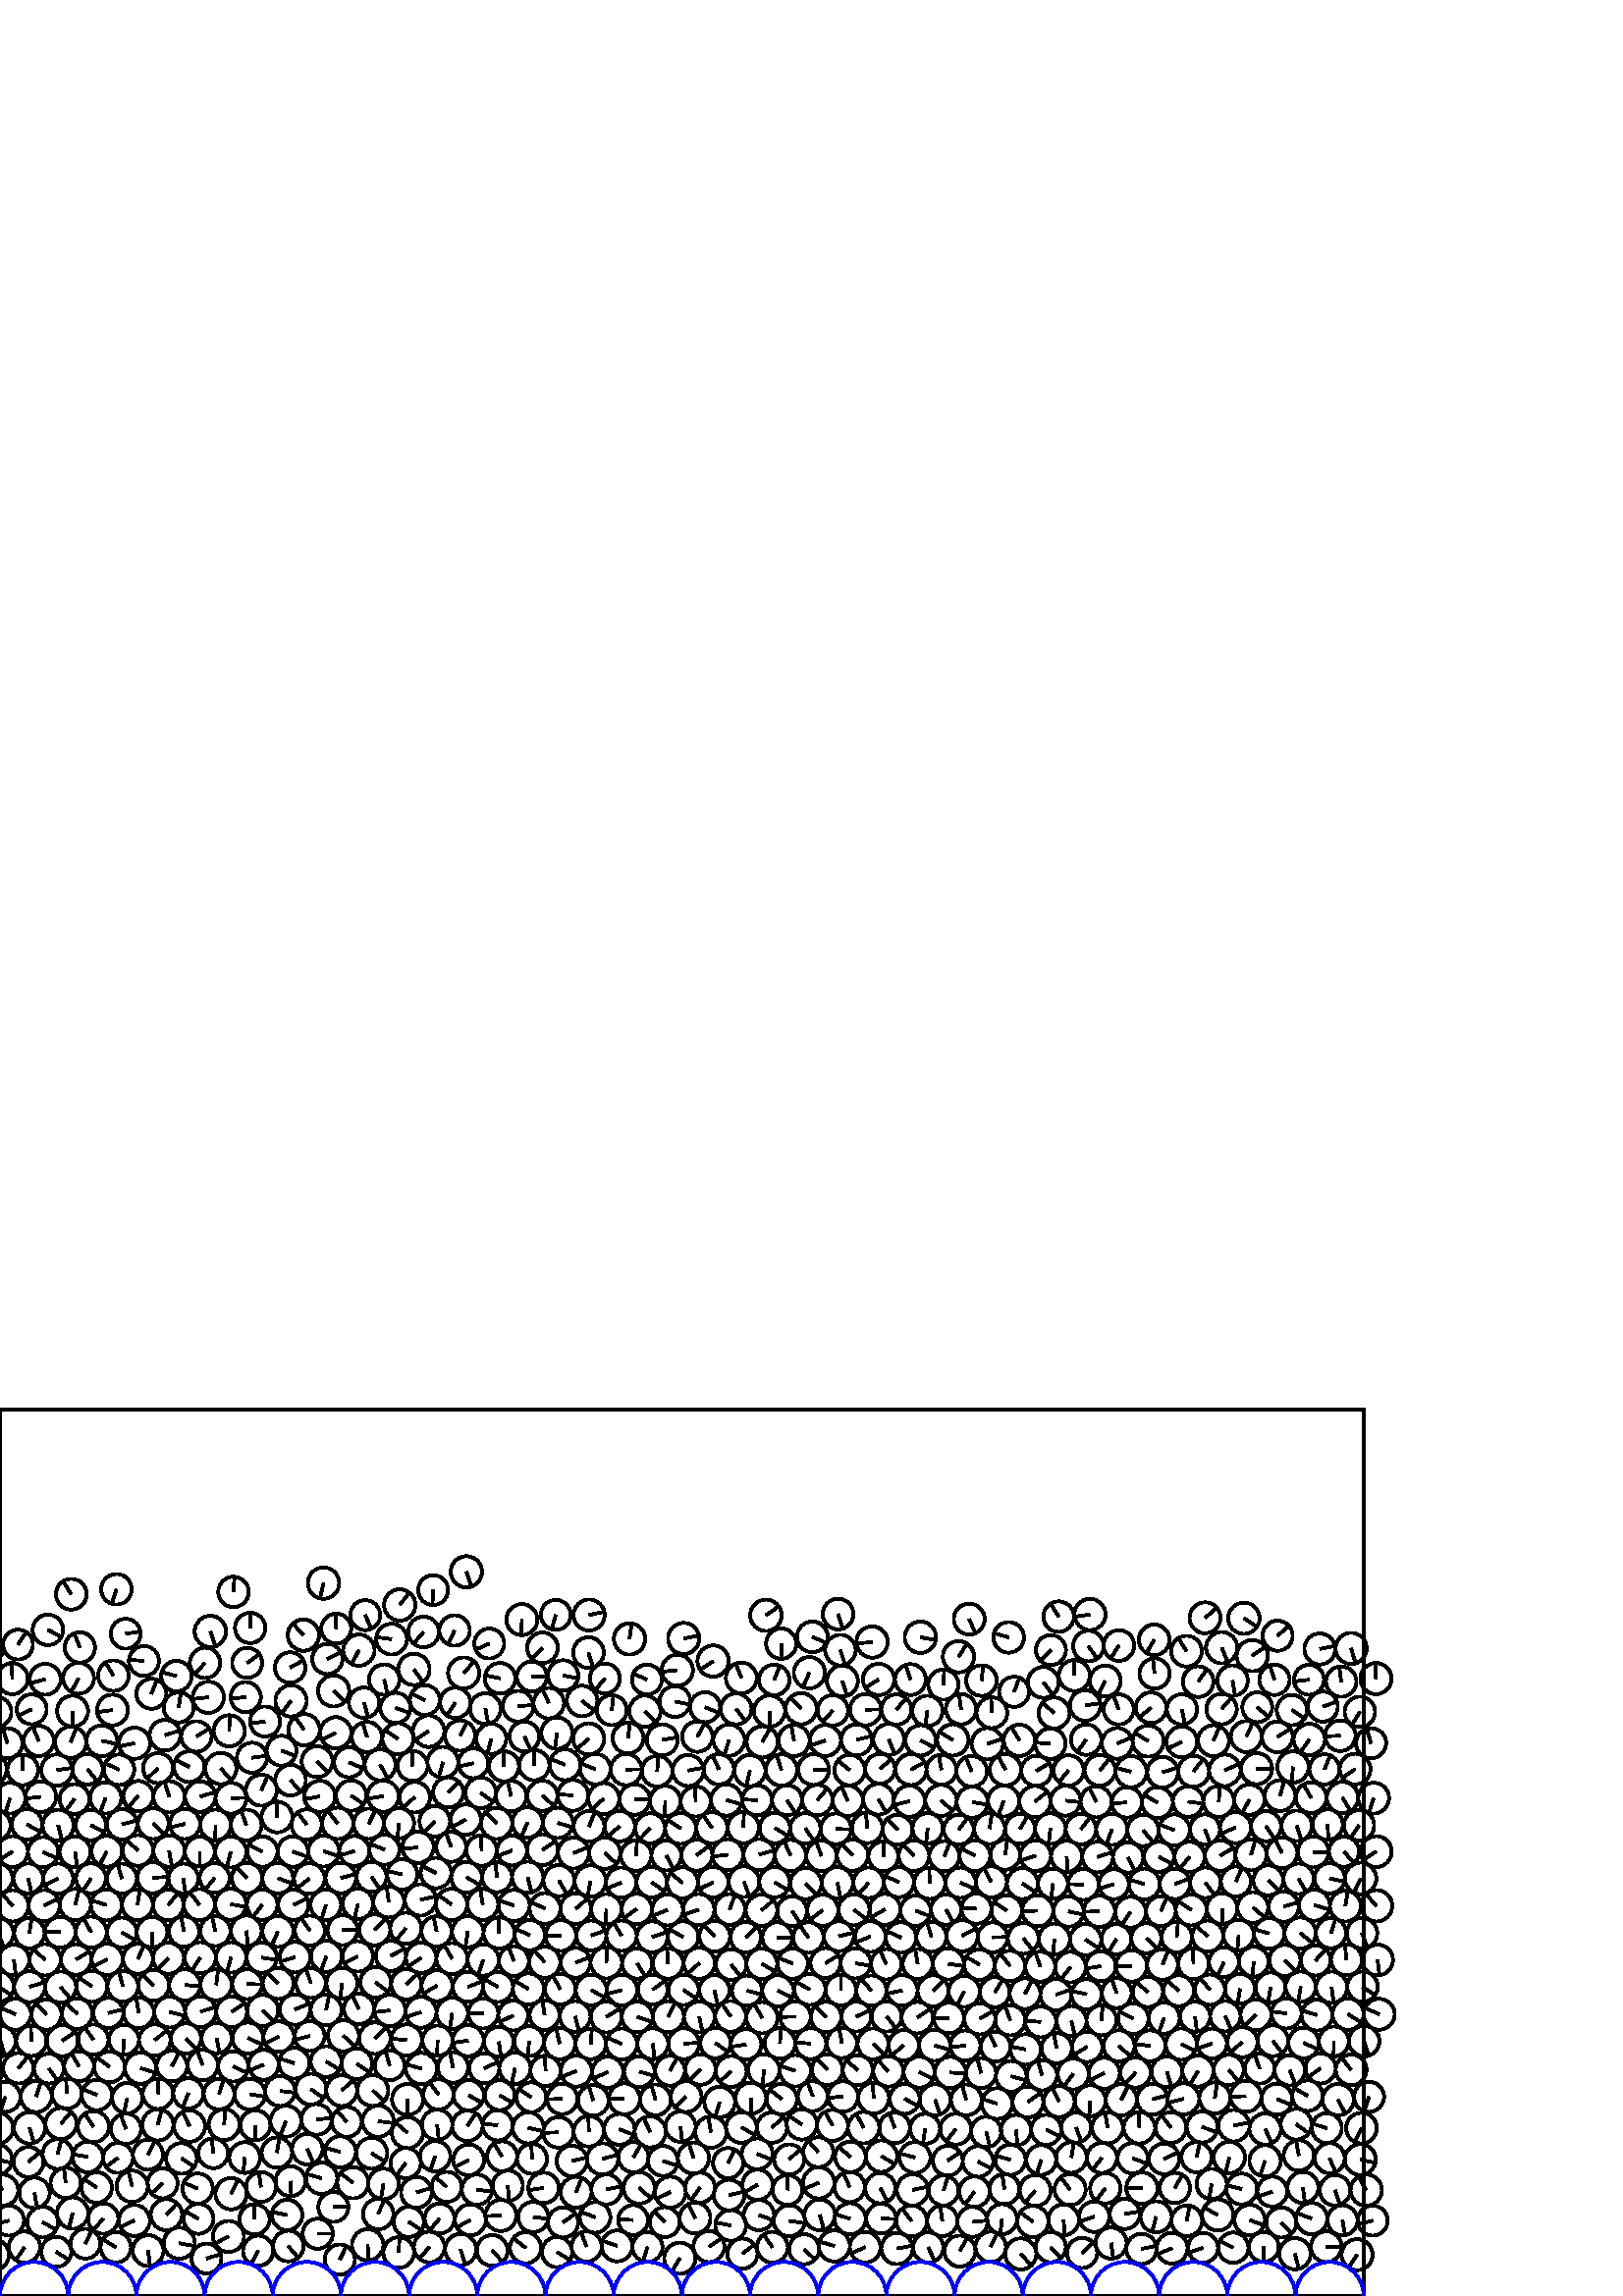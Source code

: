 %%!PS-Adobe-3.0 EPSF-3.0
%%Document-Fonts: Times-Roman
%%Pages: 1
%%BoundingBox:     0   -1  500  326
%%LanguageLevel: 1
%%EndComments
%%BeginProlog
%%EndProlog
     0.000     0.000     0.000 setrgbcolor
%% Page:     1    1
save
   168.892    17.048     5.737  0   360  arc
   168.892    17.048 moveto
     1.659    -5.492 rlineto
 stroke
   180.472    16.708     5.649  0   360  arc
   180.472    16.708 moveto
     3.790    -4.189 rlineto
 stroke
   161.193    28.431     5.480  0   360  arc
   161.193    28.431 moveto
    -3.523    -4.198 rlineto
 stroke
   163.780    40.025     5.517  0   360  arc
   163.780    40.025 moveto
    -4.201     3.576 rlineto
 stroke
   204.246    16.115     5.549  0   360  arc
   204.246    16.115 moveto
     4.742    -2.882 rlineto
 stroke
    10.434    49.126     5.512  0   360  arc
    10.434    49.126 moveto
     4.109     3.674 rlineto
 stroke
   215.101    18.148     5.530  0   360  arc
   215.101    18.148 moveto
    -2.045     5.137 rlineto
 stroke
   195.508    28.963     5.565  0   360  arc
   195.508    28.963 moveto
     5.526    -0.659 rlineto
 stroke
   259.940    18.123     5.687  0   360  arc
   259.940    18.123 moveto
     4.779     3.082 rlineto
 stroke
   272.213    15.547     5.526  0   360  arc
   272.213    15.547 moveto
     4.375     3.377 rlineto
 stroke
   283.213    17.896     5.659  0   360  arc
   283.213    17.896 moveto
    -3.299     4.598 rlineto
 stroke
   243.747    27.073     5.494  0   360  arc
   243.747    27.073 moveto
    -3.811     3.957 rlineto
 stroke
   305.912    18.378     5.708  0   360  arc
   305.912    18.378 moveto
    -5.486     1.578 rlineto
 stroke
   328.885    17.418     5.757  0   360  arc
   328.885    17.418 moveto
     5.661     1.047 rlineto
 stroke
   267.903    25.905     5.633  0   360  arc
   267.903    25.905 moveto
    -5.542     1.008 rlineto
 stroke
   351.939    16.482     5.696  0   360  arc
   351.939    16.482 moveto
     2.753     4.986 rlineto
 stroke
   278.263    29.678     5.565  0   360  arc
   278.263    29.678 moveto
     5.236    -1.884 rlineto
 stroke
   385.229    17.951     5.564  0   360  arc
   385.229    17.951 moveto
     3.936    -3.932 rlineto
 stroke
   396.765    15.782     5.538  0   360  arc
   396.765    15.782 moveto
     4.042     3.786 rlineto
 stroke
   407.402    19.419     5.704  0   360  arc
   407.402    19.419 moveto
     0.767    -5.652 rlineto
 stroke
   206.455    26.978     5.546  0   360  arc
   206.455    26.978 moveto
     4.481     3.268 rlineto
 stroke
   418.538    17.264     5.540  0   360  arc
   418.538    17.264 moveto
     5.416     1.164 rlineto
 stroke
   429.755    17.519     5.658  0   360  arc
   429.755    17.519 moveto
    -5.244    -2.123 rlineto
 stroke
   441.083    17.672     5.487  0   360  arc
   441.083    17.672 moveto
    -5.189    -1.782 rlineto
 stroke
   452.185    17.733     5.562  0   360  arc
   452.185    17.733 moveto
    -5.012     2.412 rlineto
 stroke
   474.790    15.517     5.742  0   360  arc
   474.790    15.517 moveto
     1.425    -5.562 rlineto
 stroke
   486.262    18.078     5.634  0   360  arc
   486.262    18.078 moveto
     5.633     0.058 rlineto
 stroke
     8.961    17.909     5.777  0   360  arc
     8.961    17.909 moveto
    -3.226    -4.792 rlineto
 stroke
    20.629    16.197     5.510  0   360  arc
    20.629    16.197 moveto
     4.636    -2.978 rlineto
 stroke
   183.631    29.512     5.695  0   360  arc
   183.631    29.512 moveto
    -5.691    -0.209 rlineto
 stroke
    31.318    19.206     5.472  0   360  arc
    31.318    19.206 moveto
     2.310     4.960 rlineto
 stroke
    42.460    17.856     5.568  0   360  arc
    42.460    17.856 moveto
    -4.709     2.971 rlineto
 stroke
    54.303    16.657     5.647  0   360  arc
    54.303    16.657 moveto
     0.696    -5.604 rlineto
 stroke
    65.713    19.351     5.728  0   360  arc
    65.713    19.351 moveto
     5.636    -1.022 rlineto
 stroke
   105.693    18.328     5.608  0   360  arc
   105.693    18.328 moveto
     3.598    -4.302 rlineto
 stroke
   455.284    39.224     5.662  0   360  arc
   455.284    39.224 moveto
    -5.499     1.350 rlineto
 stroke
   234.363    39.638     5.741  0   360  arc
   234.363    39.638 moveto
     4.303    -3.800 rlineto
 stroke
   157.379    17.968     5.621  0   360  arc
   157.379    17.968 moveto
    -3.615    -4.305 rlineto
 stroke
   116.497    22.854     5.522  0   360  arc
   116.497    22.854 moveto
     5.521    -0.036 rlineto
 stroke
   480.910    28.385     5.755  0   360  arc
   480.910    28.385 moveto
    -5.374     2.060 rlineto
 stroke
   146.179    15.927     5.621  0   360  arc
   146.179    15.927 moveto
     0.317     5.612 rlineto
 stroke
    93.321    28.123     5.556  0   360  arc
    93.321    28.123 moveto
    -0.151     5.554 rlineto
 stroke
   122.227    32.680     5.510  0   360  arc
   122.227    32.680 moveto
     5.510    -0.047 rlineto
 stroke
   138.694    30.069     5.602  0   360  arc
   138.694    30.069 moveto
     2.117     5.186 rlineto
 stroke
   392.837    50.795     5.615  0   360  arc
   392.837    50.795 moveto
     0.867     5.547 rlineto
 stroke
   152.693    38.022     5.664  0   360  arc
   152.693    38.022 moveto
     5.445     1.563 rlineto
 stroke
   226.222    18.373     5.660  0   360  arc
   226.222    18.373 moveto
    -5.325     1.918 rlineto
 stroke
   172.494    27.929     5.697  0   360  arc
   172.494    27.929 moveto
    -4.985    -2.758 rlineto
 stroke
   192.717    17.687     5.760  0   360  arc
   192.717    17.687 moveto
    -4.532     3.555 rlineto
 stroke
   415.273    50.513     5.552  0   360  arc
   415.273    50.513 moveto
     5.208    -1.924 rlineto
 stroke
   356.545    27.185     5.525  0   360  arc
   356.545    27.185 moveto
     5.505     0.481 rlineto
 stroke
   254.818    28.570     5.666  0   360  arc
   254.818    28.570 moveto
    -2.385     5.139 rlineto
 stroke
   232.154    27.852     5.479  0   360  arc
   232.154    27.852 moveto
    -5.470     0.317 rlineto
 stroke
   227.070    61.115     5.652  0   360  arc
   227.070    61.115 moveto
     5.288    -1.997 rlineto
 stroke
   317.204    17.910     5.633  0   360  arc
   317.204    17.910 moveto
    -5.137    -2.312 rlineto
 stroke
   256.667    39.733     5.472  0   360  arc
   256.667    39.733 moveto
    -3.212    -4.430 rlineto
 stroke
   277.747    40.782     5.565  0   360  arc
   277.747    40.782 moveto
    -4.821    -2.780 rlineto
 stroke
   363.231    18.022     5.594  0   360  arc
   363.231    18.022 moveto
     2.462     5.023 rlineto
 stroke
   340.338    17.800     5.553  0   360  arc
   340.338    17.800 moveto
     2.404    -5.005 rlineto
 stroke
   300.557    29.760     5.645  0   360  arc
   300.557    29.760 moveto
     1.517    -5.437 rlineto
 stroke
   311.687    28.315     5.721  0   360  arc
   311.687    28.315 moveto
    -5.458     1.715 rlineto
 stroke
   334.234    27.523     5.672  0   360  arc
   334.234    27.523 moveto
    -3.444     4.506 rlineto
 stroke
   345.501    27.576     5.602  0   360  arc
   345.501    27.576 moveto
    -0.794     5.545 rlineto
 stroke
   211.225    38.040     5.666  0   360  arc
   211.225    38.040 moveto
     2.050     5.282 rlineto
 stroke
   367.396    28.180     5.510  0   360  arc
   367.396    28.180 moveto
    -0.677    -5.468 rlineto
 stroke
    12.647    37.835     5.590  0   360  arc
    12.647    37.835 moveto
     0.958    -5.508 rlineto
 stroke
   401.187    29.071     5.584  0   360  arc
   401.187    29.071 moveto
    -5.319    -1.698 rlineto
 stroke
    -2.410    15.162     5.686  0   360  arc
    -2.410    15.162 moveto
    -3.138    -4.742 rlineto
 stroke
   497.590    15.162     5.686  0   360  arc
   497.590    15.162 moveto
    -3.138    -4.742 rlineto
 stroke
   463.356    18.010     5.499  0   360  arc
   463.356    18.010 moveto
    -0.088    -5.498 rlineto
 stroke
   423.905    29.037     5.728  0   360  arc
   423.905    29.037 moveto
    -1.489    -5.531 rlineto
 stroke
   267.303    37.012     5.613  0   360  arc
   267.303    37.012 moveto
     5.471     1.253 rlineto
 stroke
   446.505    29.725     5.736  0   360  arc
   446.505    29.725 moveto
    -5.048     2.723 rlineto
 stroke
   458.220    27.848     5.610  0   360  arc
   458.220    27.848 moveto
     5.258    -1.955 rlineto
 stroke
   469.790    26.959     5.535  0   360  arc
   469.790    26.959 moveto
     3.814    -4.011 rlineto
 stroke
   222.350    39.085     5.519  0   360  arc
   222.350    39.085 moveto
     5.395     1.160 rlineto
 stroke
   492.228    27.767     5.521  0   360  arc
   492.228    27.767 moveto
     0.951    -5.438 rlineto
 stroke
    15.648    27.098     5.669  0   360  arc
    15.648    27.098 moveto
     4.921    -2.815 rlineto
 stroke
   124.585    13.364     5.540  0   360  arc
   124.585    13.364 moveto
     2.451     4.968 rlineto
 stroke
    61.027    29.837     5.749  0   360  arc
    61.027    29.837 moveto
     3.908     4.217 rlineto
 stroke
   134.801    18.771     5.779  0   360  arc
   134.801    18.771 moveto
     0.339    -5.770 rlineto
 stroke
    37.840    28.390     5.564  0   360  arc
    37.840    28.390 moveto
    -3.589    -4.252 rlineto
 stroke
    48.476    40.215     5.760  0   360  arc
    48.476    40.215 moveto
    -1.428     5.581 rlineto
 stroke
   249.266    13.857     5.732  0   360  arc
   249.266    13.857 moveto
    -2.977    -4.899 rlineto
 stroke
    49.257    27.684     5.711  0   360  arc
    49.257    27.684 moveto
    -5.172    -2.421 rlineto
 stroke
    83.777    21.841     5.702  0   360  arc
    83.777    21.841 moveto
    -5.024    -2.697 rlineto
 stroke
   335.487    50.791     5.656  0   360  arc
   335.487    50.791 moveto
    -5.464     1.462 rlineto
 stroke
   323.167    51.284     5.776  0   360  arc
   323.167    51.284 moveto
     4.986    -2.915 rlineto
 stroke
   347.512    49.633     5.489  0   360  arc
   347.512    49.633 moveto
     4.495     3.150 rlineto
 stroke
   174.872    38.997     5.540  0   360  arc
   174.872    38.997 moveto
     5.495    -0.712 rlineto
 stroke
   199.334    39.651     5.583  0   360  arc
   199.334    39.651 moveto
    -5.519    -0.841 rlineto
 stroke
   426.797    50.300     5.613  0   360  arc
   426.797    50.300 moveto
     5.101     2.341 rlineto
 stroke
   288.738    38.882     5.482  0   360  arc
   288.738    38.882 moveto
     0.092     5.481 rlineto
 stroke
   218.188    28.846     5.607  0   360  arc
   218.188    28.846 moveto
    -5.220     2.049 rlineto
 stroke
   435.151    27.596     5.650  0   360  arc
   435.151    27.596 moveto
     1.031     5.555 rlineto
 stroke
   438.718    50.920     5.562  0   360  arc
   438.718    50.920 moveto
     1.244     5.421 rlineto
 stroke
   245.778    38.094     5.680  0   360  arc
   245.778    38.094 moveto
    -5.105    -2.491 rlineto
 stroke
   450.722    50.830     5.777  0   360  arc
   450.722    50.830 moveto
    -1.377    -5.611 rlineto
 stroke
   374.262    15.423     5.704  0   360  arc
   374.262    15.423 moveto
     3.860    -4.200 rlineto
 stroke
   249.523    62.119     5.543  0   360  arc
   249.523    62.119 moveto
     0.561    -5.515 rlineto
 stroke
   300.194    41.518     5.755  0   360  arc
   300.194    41.518 moveto
    -5.297    -2.248 rlineto
 stroke
   503.300    27.650     5.513  0   360  arc
   503.300    27.650 moveto
    -5.339    -1.374 rlineto
 stroke
     3.300    27.650     5.513  0   360  arc
     3.300    27.650 moveto
    -5.339    -1.374 rlineto
 stroke
   322.758    39.532     5.548  0   360  arc
   322.758    39.532 moveto
     2.669    -4.863 rlineto
 stroke
   334.584    38.907     5.758  0   360  arc
   334.584    38.907 moveto
     5.631     1.204 rlineto
 stroke
   345.956    38.696     5.499  0   360  arc
   345.956    38.696 moveto
     1.711     5.226 rlineto
 stroke
   357.279    38.265     5.602  0   360  arc
   357.279    38.265 moveto
    -3.333    -4.503 rlineto
 stroke
   378.710    27.299     5.745  0   360  arc
   378.710    27.299 moveto
    -4.648     3.377 rlineto
 stroke
   311.539    39.962     5.569  0   360  arc
   311.539    39.962 moveto
    -2.348     5.050 rlineto
 stroke
    94.645    16.597     5.558  0   360  arc
    94.645    16.597 moveto
    -2.620    -4.901 rlineto
 stroke
   392.363    39.034     5.687  0   360  arc
   392.363    39.034 moveto
    -3.444     4.525 rlineto
 stroke
   477.715    39.813     5.679  0   360  arc
   477.715    39.813 moveto
     0.725    -5.632 rlineto
 stroke
   418.690    39.540     5.769  0   360  arc
   418.690    39.540 moveto
    -5.769    -0.032 rlineto
 stroke
   412.402    30.118     5.539  0   360  arc
   412.402    30.118 moveto
     5.472     0.860 rlineto
 stroke
   444.271    41.093     5.562  0   360  arc
   444.271    41.093 moveto
    -0.941    -5.482 rlineto
 stroke
   466.483    38.295     5.487  0   360  arc
   466.483    38.295 moveto
    -5.190    -1.782 rlineto
 stroke
   124.787    52.861     5.719  0   360  arc
   124.787    52.861 moveto
    -5.526     1.475 rlineto
 stroke
   489.485    38.769     5.606  0   360  arc
   489.485    38.769 moveto
     1.870    -5.285 rlineto
 stroke
    24.083    41.478     5.551  0   360  arc
    24.083    41.478 moveto
    -0.661     5.511 rlineto
 stroke
    26.666    30.409     5.773  0   360  arc
    26.666    30.409 moveto
    -1.457    -5.586 rlineto
 stroke
   300.018    52.742     5.509  0   360  arc
   300.018    52.742 moveto
    -3.627     4.147 rlineto
 stroke
    75.689    13.756     5.476  0   360  arc
    75.689    13.756 moveto
     5.246     1.568 rlineto
 stroke
   220.917    50.279     5.739  0   360  arc
   220.917    50.279 moveto
     5.527     1.549 rlineto
 stroke
   232.263    50.911     5.551  0   360  arc
   232.263    50.911 moveto
     2.787     4.801 rlineto
 stroke
   243.062    49.525     5.513  0   360  arc
   243.062    49.525 moveto
     5.237    -1.724 rlineto
 stroke
    59.595    41.321     5.500  0   360  arc
    59.595    41.321 moveto
    -4.046    -3.726 rlineto
 stroke
   289.398    27.564     5.696  0   360  arc
   289.398    27.564 moveto
     5.628    -0.879 rlineto
 stroke
    72.467    39.386     5.551  0   360  arc
    72.467    39.386 moveto
    -5.094     2.207 rlineto
 stroke
    84.728    37.511     5.741  0   360  arc
    84.728    37.511 moveto
     2.515     5.161 rlineto
 stroke
    95.703    39.971     5.472  0   360  arc
    95.703    39.971 moveto
    -0.832     5.408 rlineto
 stroke
   106.517    42.100     5.492  0   360  arc
   106.517    42.100 moveto
     0.247    -5.486 rlineto
 stroke
   116.040    64.752     5.627  0   360  arc
   116.040    64.752 moveto
     5.604     0.507 rlineto
 stroke
   358.592    49.317     5.619  0   360  arc
   358.592    49.317 moveto
     4.950    -2.660 rlineto
 stroke
   237.412    17.976     5.494  0   360  arc
   237.412    17.976 moveto
    -1.683    -5.230 rlineto
 stroke
   105.274    29.698     5.595  0   360  arc
   105.274    29.698 moveto
    -5.484     1.107 rlineto
 stroke
   127.123    63.873     5.496  0   360  arc
   127.123    63.873 moveto
    -3.607     4.147 rlineto
 stroke
   370.483    49.972     5.563  0   360  arc
   370.483    49.972 moveto
    -5.364     1.474 rlineto
 stroke
   294.831    17.165     5.514  0   360  arc
   294.831    17.165 moveto
     3.989    -3.807 rlineto
 stroke
   117.923    43.167     5.746  0   360  arc
   117.923    43.167 moveto
    -5.527     1.572 rlineto
 stroke
   238.427    60.194     5.710  0   360  arc
   238.427    60.194 moveto
    -2.502     5.133 rlineto
 stroke
   404.020    50.659     5.525  0   360  arc
   404.020    50.659 moveto
    -3.477    -4.294 rlineto
 stroke
   260.665    60.067     5.733  0   360  arc
   260.665    60.067 moveto
    -0.986     5.648 rlineto
 stroke
   217.537    71.730     5.631  0   360  arc
   217.537    71.730 moveto
    -1.677     5.375 rlineto
 stroke
   228.953    72.300     5.697  0   360  arc
   228.953    72.300 moveto
    -5.697     0.019 rlineto
 stroke
   463.827    49.589     5.753  0   360  arc
   463.827    49.589 moveto
    -1.815    -5.460 rlineto
 stroke
   476.238    51.535     5.584  0   360  arc
   476.238    51.535 moveto
    -1.046     5.485 rlineto
 stroke
   487.523    50.539     5.508  0   360  arc
   487.523    50.539 moveto
     2.132    -5.079 rlineto
 stroke
    -1.246    50.046     5.686  0   360  arc
    -1.246    50.046 moveto
     5.552    -1.226 rlineto
 stroke
   498.754    50.046     5.686  0   360  arc
   498.754    50.046 moveto
     5.552    -1.226 rlineto
 stroke
   368.281    39.220     5.519  0   360  arc
   368.281    39.220 moveto
    -0.844     5.454 rlineto
 stroke
   379.583    38.677     5.689  0   360  arc
   379.583    38.677 moveto
    -3.714    -4.310 rlineto
 stroke
   405.270    39.481     5.565  0   360  arc
   405.270    39.481 moveto
    -3.376    -4.424 rlineto
 stroke
    54.247    51.813     5.525  0   360  arc
    54.247    51.813 moveto
     2.448     4.953 rlineto
 stroke
    66.541    50.442     5.627  0   360  arc
    66.541    50.442 moveto
     4.713    -3.074 rlineto
 stroke
    78.154    52.365     5.482  0   360  arc
    78.154    52.365 moveto
    -0.470     5.462 rlineto
 stroke
   430.771    39.615     5.547  0   360  arc
   430.771    39.615 moveto
     2.704     4.843 rlineto
 stroke
    89.735    50.782     5.653  0   360  arc
    89.735    50.782 moveto
    -0.497    -5.631 rlineto
 stroke
   101.530    52.588     5.575  0   360  arc
   101.530    52.588 moveto
     0.942     5.495 rlineto
 stroke
   500.938    38.829     5.737  0   360  arc
   500.938    38.829 moveto
    -2.851     4.979 rlineto
 stroke
     0.938    38.829     5.737  0   360  arc
     0.938    38.829 moveto
    -2.851     4.979 rlineto
 stroke
   429.336    61.758     5.647  0   360  arc
   429.336    61.758 moveto
    -3.469     4.455 rlineto
 stroke
   389.968    27.940     5.641  0   360  arc
   389.968    27.940 moveto
     0.402    -5.627 rlineto
 stroke
   149.855    27.167     5.545  0   360  arc
   149.855    27.167 moveto
     4.675    -2.982 rlineto
 stroke
    35.437    39.774     5.593  0   360  arc
    35.437    39.774 moveto
    -4.659     3.094 rlineto
 stroke
   184.113    51.231     5.502  0   360  arc
   184.113    51.231 moveto
    -3.028     4.594 rlineto
 stroke
    10.842    61.680     5.777  0   360  arc
    10.842    61.680 moveto
     1.603    -5.550 rlineto
 stroke
    -0.799    61.576     5.610  0   360  arc
    -0.799    61.576 moveto
    -2.522    -5.011 rlineto
 stroke
   499.201    61.576     5.610  0   360  arc
   499.201    61.576 moveto
    -2.522    -5.011 rlineto
 stroke
   486.480    61.561     5.489  0   360  arc
   486.480    61.561 moveto
    -5.249     1.605 rlineto
 stroke
    34.263    62.117     5.707  0   360  arc
    34.263    62.117 moveto
    -3.123     4.777 rlineto
 stroke
   254.275    50.594     5.706  0   360  arc
   254.275    50.594 moveto
    -1.658     5.459 rlineto
 stroke
   266.968    48.719     5.541  0   360  arc
   266.968    48.719 moveto
     2.338     5.023 rlineto
 stroke
   277.623    52.143     5.665  0   360  arc
   277.623    52.143 moveto
     5.230    -2.177 rlineto
 stroke
   289.372    50.095     5.513  0   360  arc
   289.372    50.095 moveto
     4.042     3.749 rlineto
 stroke
   311.806    51.013     5.624  0   360  arc
   311.806    51.013 moveto
    -4.270     3.660 rlineto
 stroke
    93.621    62.617     5.531  0   360  arc
    93.621    62.617 moveto
    -0.201    -5.527 rlineto
 stroke
   102.694    75.184     5.503  0   360  arc
   102.694    75.184 moveto
     5.467    -0.629 rlineto
 stroke
    96.703    84.801     5.494  0   360  arc
    96.703    84.801 moveto
    -5.125    -1.979 rlineto
 stroke
   113.999    75.862     5.677  0   360  arc
   113.999    75.862 moveto
     4.642    -3.269 rlineto
 stroke
   186.174    40.453     5.552  0   360  arc
   186.174    40.453 moveto
     0.489    -5.530 rlineto
 stroke
   129.369    41.535     5.747  0   360  arc
   129.369    41.535 moveto
    -4.517     3.553 rlineto
 stroke
   381.750    49.906     5.477  0   360  arc
   381.750    49.906 moveto
    -1.684    -5.211 rlineto
 stroke
   215.898    60.397     5.571  0   360  arc
   215.898    60.397 moveto
    -0.190     5.568 rlineto
 stroke
   204.782    60.019     5.598  0   360  arc
   204.782    60.019 moveto
    -5.594    -0.192 rlineto
 stroke
   206.165    72.282     5.577  0   360  arc
   206.165    72.282 moveto
    -5.576    -0.110 rlineto
 stroke
   194.784    72.890     5.472  0   360  arc
   194.784    72.890 moveto
    -4.539     3.057 rlineto
 stroke
   200.036    82.568     5.540  0   360  arc
   200.036    82.568 moveto
    -0.264     5.534 rlineto
 stroke
   240.338    71.940     5.665  0   360  arc
   240.338    71.940 moveto
    -1.528     5.455 rlineto
 stroke
   251.579    73.117     5.646  0   360  arc
   251.579    73.117 moveto
    -3.983    -4.002 rlineto
 stroke
   271.839    61.816     5.631  0   360  arc
   271.839    61.816 moveto
     4.947    -2.690 rlineto
 stroke
   140.584    41.101     5.634  0   360  arc
   140.584    41.101 moveto
    -0.912    -5.560 rlineto
 stroke
    21.119    52.075     5.481  0   360  arc
    21.119    52.075 moveto
     1.406     5.298 rlineto
 stroke
   316.651    61.722     5.774  0   360  arc
   316.651    61.722 moveto
    -2.724     5.091 rlineto
 stroke
    43.279    50.639     5.495  0   360  arc
    43.279    50.639 moveto
    -4.412    -3.276 rlineto
 stroke
   328.019    61.676     5.633  0   360  arc
   328.019    61.676 moveto
    -1.877     5.311 rlineto
 stroke
   339.173    61.306     5.498  0   360  arc
   339.173    61.306 moveto
    -0.749    -5.447 rlineto
 stroke
   350.437    61.193     5.687  0   360  arc
   350.437    61.193 moveto
    -3.522    -4.465 rlineto
 stroke
   361.565    60.201     5.545  0   360  arc
   361.565    60.201 moveto
     1.388    -5.369 rlineto
 stroke
   372.536    60.859     5.567  0   360  arc
   372.536    60.859 moveto
     0.532    -5.542 rlineto
 stroke
   383.614    60.920     5.527  0   360  arc
   383.614    60.920 moveto
     5.001    -2.353 rlineto
 stroke
   394.562    61.768     5.471  0   360  arc
   394.562    61.768 moveto
     1.920    -5.123 rlineto
 stroke
   112.683    53.872     5.597  0   360  arc
   112.683    53.872 moveto
     2.265    -5.118 rlineto
 stroke
   136.279    52.346     5.707  0   360  arc
   136.279    52.346 moveto
     4.826    -3.046 rlineto
 stroke
   323.069    28.429     5.480  0   360  arc
   323.069    28.429 moveto
     5.475    -0.250 rlineto
 stroke
   209.684    49.544     5.608  0   360  arc
   209.684    49.544 moveto
     5.471     1.231 rlineto
 stroke
   159.556    51.262     5.562  0   360  arc
   159.556    51.262 moveto
    -1.775    -5.271 rlineto
 stroke
   171.831    49.907     5.661  0   360  arc
   171.831    49.907 moveto
    -5.029    -2.599 rlineto
 stroke
   468.185    72.189     5.707  0   360  arc
   468.185    72.189 moveto
     5.312    -2.087 rlineto
 stroke
   475.223    63.006     5.654  0   360  arc
   475.223    63.006 moveto
     4.614    -3.267 rlineto
 stroke
    22.352    63.227     5.705  0   360  arc
    22.352    63.227 moveto
     3.730     4.317 rlineto
 stroke
   501.963    73.048     5.514  0   360  arc
   501.963    73.048 moveto
    -1.804    -5.210 rlineto
 stroke
     1.963    73.048     5.514  0   360  arc
     1.963    73.048 moveto
    -1.804    -5.210 rlineto
 stroke
    46.150    61.331     5.553  0   360  arc
    46.150    61.331 moveto
    -1.987     5.186 rlineto
 stroke
    57.858    62.773     5.721  0   360  arc
    57.858    62.773 moveto
     1.413     5.544 rlineto
 stroke
    69.471    62.314     5.769  0   360  arc
    69.471    62.314 moveto
    -2.559     5.170 rlineto
 stroke
    82.177    62.833     5.668  0   360  arc
    82.177    62.833 moveto
     0.426     5.652 rlineto
 stroke
   104.831    64.112     5.679  0   360  arc
   104.831    64.112 moveto
    -2.085    -5.282 rlineto
 stroke
    91.595    74.018     5.669  0   360  arc
    91.595    74.018 moveto
     5.585    -0.972 rlineto
 stroke
    85.519    84.179     5.556  0   360  arc
    85.519    84.179 moveto
     5.041    -2.335 rlineto
 stroke
   107.885    85.372     5.648  0   360  arc
   107.885    85.372 moveto
    -5.384     1.705 rlineto
 stroke
   138.653    64.097     5.772  0   360  arc
   138.653    64.097 moveto
     5.727    -0.719 rlineto
 stroke
    72.769    28.306     5.500  0   360  arc
    72.769    28.306 moveto
    -4.764     2.748 rlineto
 stroke
   149.387    59.875     5.722  0   360  arc
   149.387    59.875 moveto
    -4.352     3.715 rlineto
 stroke
   160.255    62.810     5.582  0   360  arc
   160.255    62.810 moveto
     0.606    -5.549 rlineto
 stroke
   193.661    61.669     5.688  0   360  arc
   193.661    61.669 moveto
     5.554    -1.229 rlineto
 stroke
   182.471    62.610     5.558  0   360  arc
   182.471    62.610 moveto
    -5.528     0.574 rlineto
 stroke
   183.216    73.648     5.495  0   360  arc
   183.216    73.648 moveto
     4.684    -2.873 rlineto
 stroke
   222.843    82.079     5.780  0   360  arc
   222.843    82.079 moveto
    -5.321    -2.257 rlineto
 stroke
   211.314    82.468     5.686  0   360  arc
   211.314    82.468 moveto
    -5.306    -2.042 rlineto
 stroke
   205.225    92.584     5.746  0   360  arc
   205.225    92.584 moveto
    -1.354     5.585 rlineto
 stroke
   245.649    82.628     5.469  0   360  arc
   245.649    82.628 moveto
     2.652     4.783 rlineto
 stroke
   283.038    61.773     5.544  0   360  arc
   283.038    61.773 moveto
     4.134     3.695 rlineto
 stroke
   294.005    62.952     5.574  0   360  arc
   294.005    62.952 moveto
    -4.691     3.011 rlineto
 stroke
    32.184    50.980     5.611  0   360  arc
    32.184    50.980 moveto
    -5.519     1.010 rlineto
 stroke
   305.230    62.556     5.695  0   360  arc
   305.230    62.556 moveto
    -2.755     4.984 rlineto
 stroke
   309.088    73.147     5.563  0   360  arc
   309.088    73.147 moveto
    -5.543    -0.477 rlineto
 stroke
   320.306    72.563     5.672  0   360  arc
   320.306    72.563 moveto
    -0.288     5.665 rlineto
 stroke
   331.710    72.314     5.497  0   360  arc
   331.710    72.314 moveto
     4.865    -2.559 rlineto
 stroke
   342.838    71.947     5.689  0   360  arc
   342.838    71.947 moveto
     1.865    -5.374 rlineto
 stroke
   354.315    71.919     5.665  0   360  arc
   354.315    71.919 moveto
    -1.603     5.434 rlineto
 stroke
   365.604    70.576     5.637  0   360  arc
   365.604    70.576 moveto
    -5.396     1.632 rlineto
 stroke
   376.879    71.157     5.651  0   360  arc
   376.879    71.157 moveto
     4.580     3.311 rlineto
 stroke
   406.119    61.691     5.680  0   360  arc
   406.119    61.691 moveto
    -0.930     5.604 rlineto
 stroke
   399.726    71.609     5.666  0   360  arc
   399.726    71.609 moveto
    -0.344    -5.655 rlineto
 stroke
   417.753    61.675     5.762  0   360  arc
   417.753    61.675 moveto
    -0.191     5.759 rlineto
 stroke
   195.069    50.307     5.493  0   360  arc
   195.069    50.307 moveto
    -0.260     5.487 rlineto
 stroke
   433.952    72.316     5.777  0   360  arc
   433.952    72.316 moveto
    -5.596    -1.435 rlineto
 stroke
   452.400    62.472     5.773  0   360  arc
   452.400    62.472 moveto
     5.653     1.170 rlineto
 stroke
   463.897    61.238     5.779  0   360  arc
   463.897    61.238 moveto
     2.425    -5.246 rlineto
 stroke
   461.867    83.379     5.475  0   360  arc
   461.867    83.379 moveto
    -1.797     5.172 rlineto
 stroke
   472.916    82.759     5.568  0   360  arc
   472.916    82.759 moveto
     2.053    -5.176 rlineto
 stroke
   479.385    73.460     5.602  0   360  arc
   479.385    73.460 moveto
    -4.861     2.784 rlineto
 stroke
    13.279    73.163     5.762  0   360  arc
    13.279    73.163 moveto
     1.736     5.495 rlineto
 stroke
    24.504    74.238     5.495  0   360  arc
    24.504    74.238 moveto
    -0.298     5.487 rlineto
 stroke
    35.563    73.738     5.582  0   360  arc
    35.563    73.738 moveto
    -5.184     2.071 rlineto
 stroke
    46.663    72.554     5.583  0   360  arc
    46.663    72.554 moveto
    -1.253    -5.441 rlineto
 stroke
    69.080    74.336     5.552  0   360  arc
    69.080    74.336 moveto
    -2.098    -5.140 rlineto
 stroke
    80.329    74.040     5.631  0   360  arc
    80.329    74.040 moveto
     1.667     5.378 rlineto
 stroke
    74.337    84.676     5.590  0   360  arc
    74.337    84.676 moveto
    -2.047     5.202 rlineto
 stroke
    68.178    94.442     5.540  0   360  arc
    68.178    94.442 moveto
     3.809    -4.023 rlineto
 stroke
    79.444    94.542     5.527  0   360  arc
    79.444    94.542 moveto
     1.067    -5.423 rlineto
 stroke
    90.909    94.606     5.696  0   360  arc
    90.909    94.606 moveto
     5.191    -2.345 rlineto
 stroke
   125.284    75.308     5.644  0   360  arc
   125.284    75.308 moveto
     4.097     3.883 rlineto
 stroke
   136.661    75.361     5.688  0   360  arc
   136.661    75.361 moveto
     4.132    -3.908 rlineto
 stroke
   171.365    62.411     5.587  0   360  arc
   171.365    62.411 moveto
     3.123     4.633 rlineto
 stroke
   160.762    73.936     5.571  0   360  arc
   160.762    73.936 moveto
    -3.303     4.486 rlineto
 stroke
   171.880    73.608     5.576  0   360  arc
   171.880    73.608 moveto
     4.838    -2.772 rlineto
 stroke
   177.532    83.522     5.519  0   360  arc
   177.532    83.522 moveto
     5.026     2.280 rlineto
 stroke
   166.089    83.823     5.624  0   360  arc
   166.089    83.823 moveto
    -1.115     5.513 rlineto
 stroke
   188.812    83.510     5.749  0   360  arc
   188.812    83.510 moveto
    -1.203    -5.621 rlineto
 stroke
   234.412    82.266     5.623  0   360  arc
   234.412    82.266 moveto
     5.417    -1.508 rlineto
 stroke
   263.878    71.136     5.627  0   360  arc
   263.878    71.136 moveto
    -1.622    -5.388 rlineto
 stroke
   275.267    72.554     5.684  0   360  arc
   275.267    72.554 moveto
     0.091    -5.683 rlineto
 stroke
   298.008    73.262     5.494  0   360  arc
   298.008    73.262 moveto
    -1.922     5.147 rlineto
 stroke
   268.072    82.370     5.689  0   360  arc
   268.072    82.370 moveto
    -4.247    -3.785 rlineto
 stroke
   280.059    82.919     5.757  0   360  arc
   280.059    82.919 moveto
    -0.413    -5.742 rlineto
 stroke
   291.608    82.594     5.762  0   360  arc
   291.608    82.594 moveto
    -5.498     1.727 rlineto
 stroke
   273.542    92.292     5.618  0   360  arc
   273.542    92.292 moveto
    -5.543    -0.917 rlineto
 stroke
   303.322    83.006     5.637  0   360  arc
   303.322    83.006 moveto
    -3.914     4.057 rlineto
 stroke
   325.722    82.385     5.567  0   360  arc
   325.722    82.385 moveto
    -3.822     4.047 rlineto
 stroke
   337.021    82.083     5.680  0   360  arc
   337.021    82.083 moveto
     5.120    -2.459 rlineto
 stroke
   388.301    71.286     5.706  0   360  arc
   388.301    71.286 moveto
    -2.466     5.145 rlineto
 stroke
   370.755    80.579     5.616  0   360  arc
   370.755    80.579 moveto
     5.418    -1.477 rlineto
 stroke
   404.879    81.697     5.706  0   360  arc
   404.879    81.697 moveto
    -5.093    -2.574 rlineto
 stroke
   422.553    72.162     5.684  0   360  arc
   422.553    72.162 moveto
     5.496     1.452 rlineto
 stroke
   148.737    48.738     5.548  0   360  arc
   148.737    48.738 moveto
    -3.311    -4.451 rlineto
 stroke
   416.344    81.947     5.563  0   360  arc
   416.344    81.947 moveto
    -3.701    -4.153 rlineto
 stroke
   440.788    61.998     5.692  0   360  arc
   440.788    61.998 moveto
     5.339    -1.973 rlineto
 stroke
   445.424    72.633     5.710  0   360  arc
   445.424    72.633 moveto
     0.802     5.653 rlineto
 stroke
   450.481    82.893     5.563  0   360  arc
   450.481    82.893 moveto
     3.698    -4.155 rlineto
 stroke
   466.693    93.612     5.652  0   360  arc
   466.693    93.612 moveto
     3.425    -4.496 rlineto
 stroke
   484.209    83.486     5.549  0   360  arc
   484.209    83.486 moveto
    -4.552    -3.174 rlineto
 stroke
   490.622    72.033     5.749  0   360  arc
   490.622    72.033 moveto
     2.607    -5.124 rlineto
 stroke
     6.705    83.524     5.582  0   360  arc
     6.705    83.524 moveto
     3.523     4.329 rlineto
 stroke
    17.932    83.402     5.475  0   360  arc
    17.932    83.402 moveto
     3.183    -4.455 rlineto
 stroke
    57.915    74.160     5.576  0   360  arc
    57.915    74.160 moveto
     0.093     5.575 rlineto
 stroke
    51.559    83.547     5.756  0   360  arc
    51.559    83.547 moveto
     5.510    -1.666 rlineto
 stroke
    63.003    84.302     5.613  0   360  arc
    63.003    84.302 moveto
     2.656     4.945 rlineto
 stroke
    56.733    93.874     5.776  0   360  arc
    56.733    93.874 moveto
     4.556     3.551 rlineto
 stroke
    62.184   104.138     5.669  0   360  arc
    62.184   104.138 moveto
     5.502    -1.367 rlineto
 stroke
    73.540   104.264     5.672  0   360  arc
    73.540   104.264 moveto
     5.401     1.732 rlineto
 stroke
    84.940   104.240     5.639  0   360  arc
    84.940   104.240 moveto
     4.688     3.135 rlineto
 stroke
   102.237    95.095     5.607  0   360  arc
   102.237    95.095 moveto
    -5.017    -2.503 rlineto
 stroke
   119.568    85.991     5.646  0   360  arc
   119.568    85.991 moveto
     4.820    -2.941 rlineto
 stroke
   149.433    72.076     5.696  0   360  arc
   149.433    72.076 moveto
     0.036    -5.696 rlineto
 stroke
   130.821    85.166     5.657  0   360  arc
   130.821    85.166 moveto
     4.701    -3.147 rlineto
 stroke
   142.859    84.572     5.473  0   360  arc
   142.859    84.572 moveto
    -1.510     5.260 rlineto
 stroke
   154.522    83.382     5.760  0   360  arc
   154.522    83.382 moveto
    -5.543     1.566 rlineto
 stroke
   171.667    93.657     5.710  0   360  arc
   171.667    93.657 moveto
    -5.653    -0.804 rlineto
 stroke
   182.916    93.207     5.478  0   360  arc
   182.916    93.207 moveto
     0.753    -5.426 rlineto
 stroke
   194.005    93.476     5.492  0   360  arc
   194.005    93.476 moveto
    -0.479    -5.471 rlineto
 stroke
   216.594    92.456     5.611  0   360  arc
   216.594    92.456 moveto
     0.429     5.594 rlineto
 stroke
   227.907    92.396     5.722  0   360  arc
   227.907    92.396 moveto
    -5.181     2.429 rlineto
 stroke
   286.653    72.212     5.608  0   360  arc
   286.653    72.212 moveto
    -4.415     3.458 rlineto
 stroke
   256.806    83.092     5.597  0   360  arc
   256.806    83.092 moveto
    -4.010    -3.905 rlineto
 stroke
   233.649   102.352     5.651  0   360  arc
   233.649   102.352 moveto
     5.351    -1.817 rlineto
 stroke
   250.701    92.557     5.674  0   360  arc
   250.701    92.557 moveto
     5.664     0.325 rlineto
 stroke
   262.359    92.778     5.575  0   360  arc
   262.359    92.778 moveto
     4.546    -3.228 rlineto
 stroke
   256.427   102.350     5.660  0   360  arc
   256.427   102.350 moveto
     1.123    -5.548 rlineto
 stroke
   314.521    82.801     5.530  0   360  arc
   314.521    82.801 moveto
    -4.165     3.637 rlineto
 stroke
   308.656    92.811     5.554  0   360  arc
   308.656    92.811 moveto
    -0.996     5.463 rlineto
 stroke
   348.439    81.970     5.779  0   360  arc
   348.439    81.970 moveto
     5.760    -0.466 rlineto
 stroke
   359.700    81.746     5.529  0   360  arc
   359.700    81.746 moveto
    -1.348     5.362 rlineto
 stroke
   342.663    91.930     5.731  0   360  arc
   342.663    91.930 moveto
     5.483    -1.669 rlineto
 stroke
   382.022    80.965     5.560  0   360  arc
   382.022    80.965 moveto
    -1.476     5.360 rlineto
 stroke
   411.116    71.965     5.768  0   360  arc
   411.116    71.965 moveto
     2.560     5.169 rlineto
 stroke
   398.611    91.390     5.574  0   360  arc
   398.611    91.390 moveto
    -4.755    -2.909 rlineto
 stroke
   427.867    82.213     5.667  0   360  arc
   427.867    82.213 moveto
     1.601    -5.436 rlineto
 stroke
   456.829    73.269     5.717  0   360  arc
   456.829    73.269 moveto
    -5.715    -0.152 rlineto
 stroke
   455.513    93.078     5.528  0   360  arc
   455.513    93.078 moveto
    -4.264    -3.517 rlineto
 stroke
   460.504   103.108     5.662  0   360  arc
   460.504   103.108 moveto
    -4.107    -3.898 rlineto
 stroke
   477.998    92.786     5.629  0   360  arc
   477.998    92.786 moveto
     5.144    -2.287 rlineto
 stroke
   482.882   103.016     5.672  0   360  arc
   482.882   103.016 moveto
    -5.423     1.661 rlineto
 stroke
   489.080    93.374     5.487  0   360  arc
   489.080    93.374 moveto
    -0.098    -5.486 rlineto
 stroke
    28.992    84.254     5.477  0   360  arc
    28.992    84.254 moveto
    -2.860     4.671 rlineto
 stroke
    40.137    84.034     5.661  0   360  arc
    40.137    84.034 moveto
    -4.510     3.422 rlineto
 stroke
    34.229    94.017     5.563  0   360  arc
    34.229    94.017 moveto
    -3.185     4.561 rlineto
 stroke
    45.437    93.978     5.524  0   360  arc
    45.437    93.978 moveto
    -0.339    -5.513 rlineto
 stroke
    50.887   103.820     5.620  0   360  arc
    50.887   103.820 moveto
    -0.979     5.535 rlineto
 stroke
    56.341   113.940     5.650  0   360  arc
    56.341   113.940 moveto
    -4.193     3.786 rlineto
 stroke
    79.260   114.124     5.753  0   360  arc
    79.260   114.124 moveto
     0.699     5.710 rlineto
 stroke
    96.314   104.747     5.713  0   360  arc
    96.314   104.747 moveto
     4.111    -3.967 rlineto
 stroke
   113.516    95.339     5.483  0   360  arc
   113.516    95.339 moveto
    -5.319    -1.330 rlineto
 stroke
   125.930    95.432     5.693  0   360  arc
   125.930    95.432 moveto
     4.192    -3.853 rlineto
 stroke
   108.145   105.063     5.588  0   360  arc
   108.145   105.063 moveto
     5.148     2.173 rlineto
 stroke
   119.590   104.894     5.672  0   360  arc
   119.590   104.894 moveto
     1.096     5.565 rlineto
 stroke
   137.417    94.543     5.777  0   360  arc
   137.417    94.543 moveto
     4.157     4.012 rlineto
 stroke
   149.056    93.895     5.721  0   360  arc
   149.056    93.895 moveto
    -5.703     0.462 rlineto
 stroke
   160.440    93.666     5.544  0   360  arc
   160.440    93.666 moveto
    -0.214    -5.540 rlineto
 stroke
   165.797   103.681     5.774  0   360  arc
   165.797   103.681 moveto
    -0.867    -5.709 rlineto
 stroke
   177.171   103.637     5.518  0   360  arc
   177.171   103.637 moveto
    -5.516    -0.113 rlineto
 stroke
   188.182   102.858     5.478  0   360  arc
   188.182   102.858 moveto
    -4.951    -2.344 rlineto
 stroke
   199.671   103.035     5.476  0   360  arc
   199.671   103.035 moveto
    -0.832     5.412 rlineto
 stroke
   239.375    92.523     5.660  0   360  arc
   239.375    92.523 moveto
     0.565    -5.631 rlineto
 stroke
   210.861   102.540     5.646  0   360  arc
   210.861   102.540 moveto
     1.452    -5.456 rlineto
 stroke
   222.301   102.335     5.675  0   360  arc
   222.301   102.335 moveto
     4.849     2.947 rlineto
 stroke
   228.042   112.186     5.632  0   360  arc
   228.042   112.186 moveto
    -5.459    -1.385 rlineto
 stroke
   245.019   102.438     5.728  0   360  arc
   245.019   102.438 moveto
     2.517     5.146 rlineto
 stroke
   285.975    92.666     5.650  0   360  arc
   285.975    92.666 moveto
     0.317     5.641 rlineto
 stroke
   297.264    92.560     5.679  0   360  arc
   297.264    92.560 moveto
    -5.662     0.431 rlineto
 stroke
   302.879   102.333     5.589  0   360  arc
   302.879   102.333 moveto
    -4.037     3.865 rlineto
 stroke
   320.103    92.468     5.666  0   360  arc
   320.103    92.468 moveto
     4.076    -3.936 rlineto
 stroke
   331.367    91.956     5.591  0   360  arc
   331.367    91.956 moveto
    -4.275    -3.602 rlineto
 stroke
   347.881   101.962     5.615  0   360  arc
   347.881   101.962 moveto
    -5.615     0.047 rlineto
 stroke
   353.930    91.847     5.548  0   360  arc
   353.930    91.847 moveto
    -5.513    -0.624 rlineto
 stroke
   393.495    81.429     5.692  0   360  arc
   393.495    81.429 moveto
    -3.407    -4.559 rlineto
 stroke
   376.061    90.397     5.604  0   360  arc
   376.061    90.397 moveto
    -5.497     1.089 rlineto
 stroke
   421.726    91.755     5.670  0   360  arc
   421.726    91.755 moveto
    -5.632     0.658 rlineto
 stroke
   433.127    92.373     5.764  0   360  arc
   433.127    92.373 moveto
     5.139    -2.610 rlineto
 stroke
   444.366    92.593     5.469  0   360  arc
   444.366    92.593 moveto
    -5.192    -1.718 rlineto
 stroke
   449.272   102.627     5.586  0   360  arc
   449.272   102.627 moveto
     2.184    -5.141 rlineto
 stroke
   420.882   111.496     5.541  0   360  arc
   420.882   111.496 moveto
    -4.236     3.571 rlineto
 stroke
   471.688   103.629     5.528  0   360  arc
   471.688   103.629 moveto
    -5.481     0.719 rlineto
 stroke
   465.853   113.160     5.504  0   360  arc
   465.853   113.160 moveto
    -0.868    -5.436 rlineto
 stroke
    -4.596    82.930     5.644  0   360  arc
    -4.596    82.930 moveto
    -3.515     4.416 rlineto
 stroke
   495.404    82.930     5.644  0   360  arc
   495.404    82.930 moveto
    -3.515     4.416 rlineto
 stroke
    11.510    93.578     5.559  0   360  arc
    11.510    93.578 moveto
    -0.228     5.554 rlineto
 stroke
    22.860    93.608     5.707  0   360  arc
    22.860    93.608 moveto
     4.671     3.279 rlineto
 stroke
    28.322   103.544     5.629  0   360  arc
    28.322   103.544 moveto
    -4.197     3.751 rlineto
 stroke
    39.698   103.787     5.543  0   360  arc
    39.698   103.787 moveto
     5.384     1.318 rlineto
 stroke
    45.031   113.606     5.647  0   360  arc
    45.031   113.606 moveto
    -1.413     5.468 rlineto
 stroke
    67.744   114.088     5.759  0   360  arc
    67.744   114.088 moveto
     5.733    -0.539 rlineto
 stroke
    50.571   123.684     5.490  0   360  arc
    50.571   123.684 moveto
     2.279     4.995 rlineto
 stroke
    90.632   114.362     5.494  0   360  arc
    90.632   114.362 moveto
     5.494    -0.044 rlineto
 stroke
   102.000   114.613     5.679  0   360  arc
   102.000   114.613 moveto
    -4.120     3.908 rlineto
 stroke
    84.728   124.170     5.590  0   360  arc
    84.728   124.170 moveto
    -1.520    -5.379 rlineto
 stroke
    44.667   133.304     5.474  0   360  arc
    44.667   133.304 moveto
     4.777    -2.674 rlineto
 stroke
   113.980   114.754     5.489  0   360  arc
   113.980   114.754 moveto
    -1.780     5.192 rlineto
 stroke
   131.644   105.290     5.579  0   360  arc
   131.644   105.290 moveto
    -2.492     4.991 rlineto
 stroke
   142.935   104.733     5.751  0   360  arc
   142.935   104.733 moveto
    -5.716    -0.633 rlineto
 stroke
   154.350   104.060     5.691  0   360  arc
   154.350   104.060 moveto
    -5.433    -1.697 rlineto
 stroke
   160.219   113.781     5.655  0   360  arc
   160.219   113.781 moveto
    -4.911    -2.805 rlineto
 stroke
   171.551   113.374     5.509  0   360  arc
   171.551   113.374 moveto
     5.125     2.020 rlineto
 stroke
   182.583   113.324     5.519  0   360  arc
   182.583   113.324 moveto
    -4.784     2.751 rlineto
 stroke
   193.784   112.576     5.734  0   360  arc
   193.784   112.576 moveto
    -4.919     2.946 rlineto
 stroke
   205.436   112.534     5.636  0   360  arc
   205.436   112.534 moveto
    -2.756     4.916 rlineto
 stroke
   216.761   112.213     5.652  0   360  arc
   216.761   112.213 moveto
     4.947    -2.734 rlineto
 stroke
   239.328   112.370     5.471  0   360  arc
   239.328   112.370 moveto
     4.442     3.194 rlineto
 stroke
   222.323   122.241     5.766  0   360  arc
   222.323   122.241 moveto
     0.193     5.762 rlineto
 stroke
   267.875   102.568     5.647  0   360  arc
   267.875   102.568 moveto
    -3.247     4.620 rlineto
 stroke
   279.369   102.048     5.750  0   360  arc
   279.369   102.048 moveto
    -2.730     5.061 rlineto
 stroke
   313.976   102.465     5.481  0   360  arc
   313.976   102.465 moveto
     4.955     2.343 rlineto
 stroke
   325.098   102.512     5.533  0   360  arc
   325.098   102.512 moveto
     3.426    -4.345 rlineto
 stroke
   336.343   102.090     5.775  0   360  arc
   336.343   102.090 moveto
     4.763     3.265 rlineto
 stroke
   308.303   112.175     5.655  0   360  arc
   308.303   112.175 moveto
     0.049     5.654 rlineto
 stroke
   359.241   101.659     5.706  0   360  arc
   359.241   101.659 moveto
     4.909     2.908 rlineto
 stroke
   365.025    91.479     5.487  0   360  arc
   365.025    91.479 moveto
    -2.361     4.953 rlineto
 stroke
   387.448    90.896     5.559  0   360  arc
   387.448    90.896 moveto
    -1.146     5.440 rlineto
 stroke
   410.281    91.722     5.717  0   360  arc
   410.281    91.722 moveto
     4.214    -3.864 rlineto
 stroke
   439.253    82.506     5.698  0   360  arc
   439.253    82.506 moveto
    -2.869    -4.923 rlineto
 stroke
   438.180   102.461     5.535  0   360  arc
   438.180   102.461 moveto
     0.648    -5.497 rlineto
 stroke
   409.444   111.076     5.469  0   360  arc
   409.444   111.076 moveto
    -1.792     5.168 rlineto
 stroke
   392.464   120.602     5.621  0   360  arc
   392.464   120.602 moveto
    -3.452    -4.436 rlineto
 stroke
   443.602   112.334     5.566  0   360  arc
   443.602   112.334 moveto
    -3.593     4.251 rlineto
 stroke
   454.661   112.677     5.513  0   360  arc
   454.661   112.677 moveto
    -0.911    -5.437 rlineto
 stroke
   448.762   122.425     5.477  0   360  arc
   448.762   122.425 moveto
    -2.377    -4.934 rlineto
 stroke
   476.912   113.425     5.573  0   360  arc
   476.912   113.425 moveto
    -0.916    -5.498 rlineto
 stroke
   500.154    93.482     5.601  0   360  arc
   500.154    93.482 moveto
     1.671    -5.346 rlineto
 stroke
     0.154    93.482     5.601  0   360  arc
     0.154    93.482 moveto
     1.671    -5.346 rlineto
 stroke
   505.684   103.320     5.685  0   360  arc
   505.684   103.320 moveto
    -5.195     2.309 rlineto
 stroke
     5.684   103.320     5.685  0   360  arc
     5.684   103.320 moveto
    -5.195     2.309 rlineto
 stroke
    22.212   113.306     5.715  0   360  arc
    22.212   113.306 moveto
     3.696    -4.360 rlineto
 stroke
    10.839   113.433     5.671  0   360  arc
    10.839   113.433 moveto
     5.443     1.592 rlineto
 stroke
    27.941   123.415     5.614  0   360  arc
    27.941   123.415 moveto
     4.781     2.944 rlineto
 stroke
    33.650   113.543     5.704  0   360  arc
    33.650   113.543 moveto
    -4.728     3.191 rlineto
 stroke
   505.092   123.220     5.643  0   360  arc
   505.092   123.220 moveto
     0.694    -5.600 rlineto
 stroke
     5.092   123.220     5.643  0   360  arc
     5.092   123.220 moveto
     0.694    -5.600 rlineto
 stroke
    16.542   123.305     5.771  0   360  arc
    16.542   123.305 moveto
    -4.340     3.804 rlineto
 stroke
    61.776   123.873     5.701  0   360  arc
    61.776   123.873 moveto
    -4.098    -3.963 rlineto
 stroke
    73.419   124.051     5.726  0   360  arc
    73.419   124.051 moveto
    -3.135    -4.792 rlineto
 stroke
    33.430   133.456     5.699  0   360  arc
    33.430   133.456 moveto
    -2.777     4.977 rlineto
 stroke
   125.361   114.686     5.693  0   360  arc
   125.361   114.686 moveto
    -0.622    -5.658 rlineto
 stroke
   137.744   115.045     5.627  0   360  arc
   137.744   115.045 moveto
     4.440    -3.457 rlineto
 stroke
   149.002   114.339     5.565  0   360  arc
   149.002   114.339 moveto
     4.091     3.773 rlineto
 stroke
   131.170   124.547     5.597  0   360  arc
   131.170   124.547 moveto
    -5.034    -2.447 rlineto
 stroke
   143.320   124.762     5.533  0   360  arc
   143.320   124.762 moveto
     4.935     2.502 rlineto
 stroke
   154.405   124.035     5.586  0   360  arc
   154.405   124.035 moveto
    -4.644    -3.104 rlineto
 stroke
   165.724   123.719     5.719  0   360  arc
   165.724   123.719 moveto
    -2.810     4.982 rlineto
 stroke
   188.432   122.837     5.486  0   360  arc
   188.432   122.837 moveto
    -1.990     5.113 rlineto
 stroke
   199.704   122.399     5.736  0   360  arc
   199.704   122.399 moveto
    -3.768     4.325 rlineto
 stroke
   211.042   122.211     5.475  0   360  arc
   211.042   122.211 moveto
     5.093     2.010 rlineto
 stroke
   183.021   133.130     5.738  0   360  arc
   183.021   133.130 moveto
    -0.289     5.731 rlineto
 stroke
   233.628   121.922     5.534  0   360  arc
   233.628   121.922 moveto
     3.003    -4.649 rlineto
 stroke
   250.607   112.273     5.573  0   360  arc
   250.607   112.273 moveto
     4.593    -3.157 rlineto
 stroke
   261.915   112.157     5.552  0   360  arc
   261.915   112.157 moveto
     1.249    -5.410 rlineto
 stroke
   273.933   111.976     5.541  0   360  arc
   273.933   111.976 moveto
     5.357    -1.414 rlineto
 stroke
   285.269   111.943     5.760  0   360  arc
   285.269   111.943 moveto
     5.206    -2.463 rlineto
 stroke
   291.645   102.413     5.638  0   360  arc
   291.645   102.413 moveto
    -5.637    -0.062 rlineto
 stroke
   319.491   112.016     5.548  0   360  arc
   319.491   112.016 moveto
    -3.694     4.140 rlineto
 stroke
   342.116   111.898     5.702  0   360  arc
   342.116   111.898 moveto
     4.082     3.982 rlineto
 stroke
   370.401   101.109     5.534  0   360  arc
   370.401   101.109 moveto
    -1.880     5.205 rlineto
 stroke
   392.858   100.826     5.520  0   360  arc
   392.858   100.826 moveto
     1.268    -5.372 rlineto
 stroke
   426.822   101.936     5.721  0   360  arc
   426.822   101.936 moveto
    -1.979    -5.368 rlineto
 stroke
   415.515   101.725     5.597  0   360  arc
   415.515   101.725 moveto
    -4.986     2.544 rlineto
 stroke
   398.424   110.661     5.529  0   360  arc
   398.424   110.661 moveto
    -5.395     1.210 rlineto
 stroke
   381.390   120.786     5.485  0   360  arc
   381.390   120.786 moveto
    -1.778     5.188 rlineto
 stroke
   432.176   111.957     5.660  0   360  arc
   432.176   111.957 moveto
    -4.219     3.773 rlineto
 stroke
   426.241   121.560     5.642  0   360  arc
   426.241   121.560 moveto
     2.171     5.207 rlineto
 stroke
   437.621   121.871     5.674  0   360  arc
   437.621   121.871 moveto
    -0.376     5.662 rlineto
 stroke
   409.298   130.851     5.523  0   360  arc
   409.298   130.851 moveto
    -2.901    -4.700 rlineto
 stroke
   459.705   122.603     5.477  0   360  arc
   459.705   122.603 moveto
    -0.537    -5.450 rlineto
 stroke
    17.011   103.209     5.532  0   360  arc
    17.011   103.209 moveto
    -3.766     4.051 rlineto
 stroke
   471.082   123.101     5.715  0   360  arc
   471.082   123.101 moveto
     3.946    -4.134 rlineto
 stroke
    -0.425   113.423     5.568  0   360  arc
    -0.425   113.423 moveto
     4.629    -3.093 rlineto
 stroke
   499.575   113.423     5.568  0   360  arc
   499.575   113.423 moveto
     4.629    -3.093 rlineto
 stroke
   493.694   123.283     5.694  0   360  arc
   493.694   123.283 moveto
    -0.580     5.664 rlineto
 stroke
   488.012   133.090     5.551  0   360  arc
   488.012   133.090 moveto
     1.668     5.294 rlineto
 stroke
   459.354   142.509     5.649  0   360  arc
   459.354   142.509 moveto
     4.317    -3.644 rlineto
 stroke
    -0.623   133.046     5.595  0   360  arc
    -0.623   133.046 moveto
     2.025    -5.216 rlineto
 stroke
   499.377   133.046     5.595  0   360  arc
   499.377   133.046 moveto
     2.025    -5.216 rlineto
 stroke
    22.065   133.420     5.678  0   360  arc
    22.065   133.420 moveto
    -5.676     0.154 rlineto
 stroke
    39.326   123.453     5.728  0   360  arc
    39.326   123.453 moveto
    -5.131    -2.545 rlineto
 stroke
    95.929   124.106     5.546  0   360  arc
    95.929   124.106 moveto
     5.482    -0.841 rlineto
 stroke
    55.754   133.455     5.608  0   360  arc
    55.754   133.455 moveto
     0.150    -5.606 rlineto
 stroke
   108.189   124.252     5.622  0   360  arc
   108.189   124.252 moveto
    -5.395    -1.580 rlineto
 stroke
   119.694   124.585     5.712  0   360  arc
   119.694   124.585 moveto
    -2.086    -5.317 rlineto
 stroke
    90.307   133.911     5.635  0   360  arc
    90.307   133.911 moveto
     0.622    -5.601 rlineto
 stroke
   101.899   133.692     5.709  0   360  arc
   101.899   133.692 moveto
    -2.298    -5.226 rlineto
 stroke
   113.613   134.024     5.517  0   360  arc
   113.613   134.024 moveto
    -3.163     4.520 rlineto
 stroke
   177.194   123.225     5.775  0   360  arc
   177.194   123.225 moveto
    -1.880    -5.460 rlineto
 stroke
   125.598   134.159     5.499  0   360  arc
   125.598   134.159 moveto
     5.497     0.119 rlineto
 stroke
   148.808   134.865     5.744  0   360  arc
   148.808   134.865 moveto
    -3.682    -4.409 rlineto
 stroke
   171.499   133.596     5.761  0   360  arc
   171.499   133.596 moveto
    -0.845    -5.699 rlineto
 stroke
   160.075   133.690     5.560  0   360  arc
   160.075   133.690 moveto
    -1.122     5.445 rlineto
 stroke
   194.261   132.344     5.559  0   360  arc
   194.261   132.344 moveto
    -5.094     2.227 rlineto
 stroke
   216.810   132.217     5.485  0   360  arc
   216.810   132.217 moveto
     5.155     1.873 rlineto
 stroke
   227.868   132.134     5.571  0   360  arc
   227.868   132.134 moveto
    -2.792     4.821 rlineto
 stroke
   244.929   121.927     5.588  0   360  arc
   244.929   121.927 moveto
    -0.356     5.577 rlineto
 stroke
   256.415   122.037     5.728  0   360  arc
   256.415   122.037 moveto
    -4.327    -3.753 rlineto
 stroke
   268.062   121.554     5.653  0   360  arc
   268.062   121.554 moveto
     3.514    -4.429 rlineto
 stroke
   279.328   121.817     5.624  0   360  arc
   279.328   121.817 moveto
     4.877    -2.802 rlineto
 stroke
   330.787   112.073     5.647  0   360  arc
   330.787   112.073 moveto
    -5.520    -1.193 rlineto
 stroke
   381.585   100.515     5.671  0   360  arc
   381.585   100.515 moveto
    -5.656     0.414 rlineto
 stroke
   353.541   111.716     5.723  0   360  arc
   353.541   111.716 moveto
    -2.687    -5.053 rlineto
 stroke
   324.926   121.679     5.582  0   360  arc
   324.926   121.679 moveto
    -2.271     5.099 rlineto
 stroke
   364.739   111.429     5.505  0   360  arc
   364.739   111.429 moveto
     2.985     4.626 rlineto
 stroke
   403.868   101.125     5.526  0   360  arc
   403.868   101.125 moveto
     0.413     5.510 rlineto
 stroke
   387.160   110.512     5.735  0   360  arc
   387.160   110.512 moveto
     5.434     1.836 rlineto
 stroke
   403.606   120.943     5.502  0   360  arc
   403.606   120.943 moveto
    -5.440    -0.824 rlineto
 stroke
   398.033   130.688     5.763  0   360  arc
   398.033   130.688 moveto
     4.789    -3.205 rlineto
 stroke
   414.853   121.053     5.752  0   360  arc
   414.853   121.053 moveto
    -5.752     0.033 rlineto
 stroke
   420.312   131.210     5.503  0   360  arc
   420.312   131.210 moveto
     3.946    -3.835 rlineto
 stroke
   380.476   141.298     5.721  0   360  arc
   380.476   141.298 moveto
    -5.717    -0.197 rlineto
 stroke
    -5.715   103.388     5.733  0   360  arc
    -5.715   103.388 moveto
     4.819    -3.107 rlineto
 stroke
   494.285   103.388     5.733  0   360  arc
   494.285   103.388 moveto
     4.819    -3.107 rlineto
 stroke
   488.236   113.233     5.768  0   360  arc
   488.236   113.233 moveto
     0.780    -5.715 rlineto
 stroke
   482.403   123.062     5.507  0   360  arc
   482.403   123.062 moveto
     3.664     4.112 rlineto
 stroke
   465.363   132.970     5.626  0   360  arc
   465.363   132.970 moveto
    -5.410     1.545 rlineto
 stroke
   476.714   133.089     5.742  0   360  arc
   476.714   133.089 moveto
     4.511    -3.554 rlineto
 stroke
   448.088   142.057     5.655  0   360  arc
   448.088   142.057 moveto
    -0.003    -5.655 rlineto
 stroke
    10.785   133.095     5.581  0   360  arc
    10.785   133.095 moveto
     0.805     5.522 rlineto
 stroke
   481.923   143.334     5.692  0   360  arc
   481.923   143.334 moveto
     5.461    -1.605 rlineto
 stroke
   493.295   142.999     5.675  0   360  arc
   493.295   142.999 moveto
     0.865     5.609 rlineto
 stroke
   504.707   143.083     5.759  0   360  arc
   504.707   143.083 moveto
    -3.885     4.251 rlineto
 stroke
     4.707   143.083     5.759  0   360  arc
     4.707   143.083 moveto
    -3.885     4.251 rlineto
 stroke
    16.154   143.167     5.734  0   360  arc
    16.154   143.167 moveto
     5.170     2.480 rlineto
 stroke
    27.593   143.549     5.739  0   360  arc
    27.593   143.549 moveto
     1.413     5.562 rlineto
 stroke
    67.457   133.673     5.577  0   360  arc
    67.457   133.673 moveto
    -1.056     5.476 rlineto
 stroke
    78.951   133.844     5.533  0   360  arc
    78.951   133.844 moveto
    -1.225     5.396 rlineto
 stroke
    39.015   143.424     5.701  0   360  arc
    39.015   143.424 moveto
    -5.468     1.614 rlineto
 stroke
    50.422   143.493     5.677  0   360  arc
    50.422   143.493 moveto
     0.872     5.609 rlineto
 stroke
    61.725   143.399     5.639  0   360  arc
    61.725   143.399 moveto
     3.525     4.401 rlineto
 stroke
    73.080   143.514     5.734  0   360  arc
    73.080   143.514 moveto
    -3.525     4.523 rlineto
 stroke
   137.393   134.279     5.682  0   360  arc
   137.393   134.279 moveto
     4.044     3.991 rlineto
 stroke
   107.590   143.463     5.577  0   360  arc
   107.590   143.463 moveto
     5.080     2.301 rlineto
 stroke
   119.478   143.450     5.618  0   360  arc
   119.478   143.450 moveto
    -1.608    -5.383 rlineto
 stroke
   142.544   144.503     5.695  0   360  arc
   142.544   144.503 moveto
    -0.799     5.639 rlineto
 stroke
   205.583   132.173     5.655  0   360  arc
   205.583   132.173 moveto
    -5.655     0.002 rlineto
 stroke
   177.010   143.618     5.699  0   360  arc
   177.010   143.618 moveto
    -0.903     5.627 rlineto
 stroke
   188.472   143.235     5.737  0   360  arc
   188.472   143.235 moveto
    -5.433     1.841 rlineto
 stroke
   239.116   131.715     5.675  0   360  arc
   239.116   131.715 moveto
     5.404     1.731 rlineto
 stroke
   250.448   131.748     5.648  0   360  arc
   250.448   131.748 moveto
    -4.977     2.671 rlineto
 stroke
   296.944   112.439     5.715  0   360  arc
   296.944   112.439 moveto
    -5.029     2.715 rlineto
 stroke
   313.723   122.008     5.548  0   360  arc
   313.723   122.008 moveto
     5.473    -0.914 rlineto
 stroke
   302.668   122.107     5.509  0   360  arc
   302.668   122.107 moveto
     4.747     2.796 rlineto
 stroke
   290.656   121.895     5.577  0   360  arc
   290.656   121.895 moveto
    -5.183     2.059 rlineto
 stroke
   296.382   131.451     5.597  0   360  arc
   296.382   131.451 moveto
    -3.142     4.632 rlineto
 stroke
   336.470   121.770     5.503  0   360  arc
   336.470   121.770 moveto
    -0.875     5.433 rlineto
 stroke
   375.828   110.884     5.635  0   360  arc
   375.828   110.884 moveto
     2.600     5.000 rlineto
 stroke
   370.301   121.031     5.585  0   360  arc
   370.301   121.031 moveto
    -3.451     4.391 rlineto
 stroke
   386.582   130.887     5.706  0   360  arc
   386.582   130.887 moveto
    -0.417    -5.691 rlineto
 stroke
   375.187   131.149     5.657  0   360  arc
   375.187   131.149 moveto
     3.575    -4.384 rlineto
 stroke
   358.021   142.049     5.516  0   360  arc
   358.021   142.049 moveto
    -5.514     0.151 rlineto
 stroke
   369.133   141.368     5.629  0   360  arc
   369.133   141.368 moveto
    -4.708     3.086 rlineto
 stroke
   295.461   151.259     5.744  0   360  arc
   295.461   151.259 moveto
     3.954    -4.166 rlineto
 stroke
   391.755   141.033     5.561  0   360  arc
   391.755   141.033 moveto
     5.435    -1.177 rlineto
 stroke
   431.456   131.617     5.623  0   360  arc
   431.456   131.617 moveto
     0.467     5.604 rlineto
 stroke
   454.163   132.407     5.607  0   360  arc
   454.163   132.407 moveto
    -0.462    -5.588 rlineto
 stroke
   414.500   140.765     5.653  0   360  arc
   414.500   140.765 moveto
    -3.245    -4.629 rlineto
 stroke
   352.190   151.549     5.572  0   360  arc
   352.190   151.549 moveto
     5.140    -2.151 rlineto
 stroke
   216.446   152.168     5.757  0   360  arc
   216.446   152.168 moveto
    -0.974    -5.674 rlineto
 stroke
   436.777   141.595     5.682  0   360  arc
   436.777   141.595 moveto
    -4.754     3.111 rlineto
 stroke
   374.872   151.260     5.687  0   360  arc
   374.872   151.260 moveto
     4.766    -3.103 rlineto
 stroke
   397.238   150.931     5.680  0   360  arc
   397.238   150.931 moveto
    -5.679     0.088 rlineto
 stroke
   419.575   151.070     5.693  0   360  arc
   419.575   151.070 moveto
    -5.448     1.653 rlineto
 stroke
   441.995   151.566     5.608  0   360  arc
   441.995   151.566 moveto
     3.322    -4.518 rlineto
 stroke
   301.201   161.403     5.585  0   360  arc
   301.201   161.403 moveto
    -2.008     5.212 rlineto
 stroke
   312.606   161.656     5.761  0   360  arc
   312.606   161.656 moveto
    -3.958     4.186 rlineto
 stroke
   123.824   173.345     5.753  0   360  arc
   123.824   173.345 moveto
    -3.624     4.469 rlineto
 stroke
   453.151   152.006     5.513  0   360  arc
   453.151   152.006 moveto
     2.224     5.045 rlineto
 stroke
   465.006   152.455     5.482  0   360  arc
   465.006   152.455 moveto
     3.939    -3.813 rlineto
 stroke
   476.138   152.987     5.603  0   360  arc
   476.138   152.987 moveto
     2.823    -4.840 rlineto
 stroke
    84.579   143.686     5.704  0   360  arc
    84.579   143.686 moveto
     5.618    -0.988 rlineto
 stroke
    96.124   143.495     5.600  0   360  arc
    96.124   143.495 moveto
    -3.318    -4.512 rlineto
 stroke
    21.321   153.083     5.512  0   360  arc
    21.321   153.083 moveto
    -4.920    -2.483 rlineto
 stroke
    33.359   153.198     5.487  0   360  arc
    33.359   153.198 moveto
    -2.943    -4.631 rlineto
 stroke
    44.683   153.088     5.508  0   360  arc
    44.683   153.088 moveto
    -1.577     5.278 rlineto
 stroke
   131.237   143.807     5.622  0   360  arc
   131.237   143.807 moveto
    -1.286    -5.473 rlineto
 stroke
   154.165   145.278     5.779  0   360  arc
   154.165   145.278 moveto
     5.628     1.311 rlineto
 stroke
   165.550   143.588     5.751  0   360  arc
   165.550   143.588 moveto
    -4.673     3.353 rlineto
 stroke
    90.605   153.265     5.604  0   360  arc
    90.605   153.265 moveto
    -3.900     4.024 rlineto
 stroke
   101.841   153.228     5.624  0   360  arc
   101.841   153.228 moveto
     5.300    -1.883 rlineto
 stroke
   211.120   142.048     5.637  0   360  arc
   211.120   142.048 moveto
     4.289     3.657 rlineto
 stroke
   262.038   131.932     5.629  0   360  arc
   262.038   131.932 moveto
    -3.971     3.990 rlineto
 stroke
   124.957   153.302     5.605  0   360  arc
   124.957   153.302 moveto
     5.416     1.442 rlineto
 stroke
   273.414   131.576     5.634  0   360  arc
   273.414   131.576 moveto
     4.169     3.790 rlineto
 stroke
   233.487   141.894     5.586  0   360  arc
   233.487   141.894 moveto
    -4.608    -3.158 rlineto
 stroke
   256.193   141.695     5.748  0   360  arc
   256.193   141.695 moveto
    -5.441    -1.852 rlineto
 stroke
   347.731   121.806     5.746  0   360  arc
   347.731   121.806 moveto
     5.690    -0.802 rlineto
 stroke
   359.101   121.526     5.610  0   360  arc
   359.101   121.526 moveto
    -4.789     2.922 rlineto
 stroke
   341.498   131.717     5.513  0   360  arc
   341.498   131.717 moveto
    -1.599     5.276 rlineto
 stroke
   363.951   131.531     5.497  0   360  arc
   363.951   131.531 moveto
     5.496     0.142 rlineto
 stroke
   324.494   141.792     5.673  0   360  arc
   324.494   141.792 moveto
    -4.912    -2.838 rlineto
 stroke
   346.861   141.715     5.556  0   360  arc
   346.861   141.715 moveto
     2.730    -4.839 rlineto
 stroke
   301.638   141.455     5.714  0   360  arc
   301.638   141.455 moveto
    -4.572    -3.428 rlineto
 stroke
   307.039   151.586     5.773  0   360  arc
   307.039   151.586 moveto
     1.163    -5.654 rlineto
 stroke
   227.766   151.593     5.571  0   360  arc
   227.766   151.593 moveto
    -5.180    -2.051 rlineto
 stroke
   403.078   141.084     5.757  0   360  arc
   403.078   141.084 moveto
    -5.754    -0.187 rlineto
 stroke
   318.497   151.561     5.606  0   360  arc
   318.497   151.561 moveto
    -3.695    -4.216 rlineto
 stroke
   425.622   141.116     5.477  0   360  arc
   425.622   141.116 moveto
     2.191     5.019 rlineto
 stroke
   340.863   151.360     5.746  0   360  arc
   340.863   151.360 moveto
    -0.161     5.744 rlineto
 stroke
   363.467   151.856     5.713  0   360  arc
   363.467   151.856 moveto
    -2.721     5.024 rlineto
 stroke
   288.601   181.826     5.510  0   360  arc
   288.601   181.826 moveto
     2.947    -4.656 rlineto
 stroke
   470.655   142.831     5.571  0   360  arc
   470.655   142.831 moveto
     5.362     1.511 rlineto
 stroke
   430.791   151.134     5.562  0   360  arc
   430.791   151.134 moveto
     5.225     1.906 rlineto
 stroke
   227.224   172.323     5.590  0   360  arc
   227.224   172.323 moveto
    -4.237    -3.647 rlineto
 stroke
    90.281   172.742     5.630  0   360  arc
    90.281   172.742 moveto
    -1.892     5.303 rlineto
 stroke
   112.435   172.911     5.575  0   360  arc
   112.435   172.911 moveto
    -3.360     4.448 rlineto
 stroke
    67.825   173.132     5.550  0   360  arc
    67.825   173.132 moveto
    -5.405    -1.260 rlineto
 stroke
   146.293   173.404     5.519  0   360  arc
   146.293   173.404 moveto
    -0.565    -5.490 rlineto
 stroke
   346.265   161.296     5.562  0   360  arc
   346.265   161.296 moveto
     2.039     5.174 rlineto
 stroke
   487.520   153.174     5.558  0   360  arc
   487.520   153.174 moveto
     5.424    -1.214 rlineto
 stroke
    -1.126   153.124     5.779  0   360  arc
    -1.126   153.124 moveto
    -2.435    -5.240 rlineto
 stroke
   498.874   153.124     5.779  0   360  arc
   498.874   153.124 moveto
    -2.435    -5.240 rlineto
 stroke
    10.373   153.126     5.486  0   360  arc
    10.373   153.126 moveto
     1.190    -5.355 rlineto
 stroke
   391.094   161.241     5.696  0   360  arc
   391.094   161.241 moveto
     0.395    -5.683 rlineto
 stroke
   402.428   160.991     5.619  0   360  arc
   402.428   160.991 moveto
     5.336     1.761 rlineto
 stroke
   413.636   160.849     5.566  0   360  arc
   413.636   160.849 moveto
     2.431    -5.007 rlineto
 stroke
   261.004   171.718     5.741  0   360  arc
   261.004   171.718 moveto
    -3.232     4.745 rlineto
 stroke
    67.237   153.097     5.484  0   360  arc
    67.237   153.097 moveto
     0.721    -5.436 rlineto
 stroke
   458.721   161.801     5.704  0   360  arc
   458.721   161.801 moveto
     1.570     5.484 rlineto
 stroke
    78.691   153.319     5.473  0   360  arc
    78.691   153.319 moveto
    -3.442    -4.255 rlineto
 stroke
   199.827   142.128     5.659  0   360  arc
   199.827   142.128 moveto
    -5.169     2.303 rlineto
 stroke
   470.080   162.547     5.652  0   360  arc
   470.080   162.547 moveto
    -2.694     4.969 rlineto
 stroke
   113.425   153.072     5.622  0   360  arc
   113.425   153.072 moveto
    -4.451    -3.435 rlineto
 stroke
   385.131   171.409     5.625  0   360  arc
   385.131   171.409 moveto
    -0.620    -5.590 rlineto
 stroke
   222.335   141.838     5.588  0   360  arc
   222.335   141.838 moveto
    -0.349    -5.578 rlineto
 stroke
   136.233   153.727     5.500  0   360  arc
   136.233   153.727 moveto
     3.093    -4.548 rlineto
 stroke
   285.017   131.542     5.518  0   360  arc
   285.017   131.542 moveto
     5.508    -0.338 rlineto
 stroke
   307.549   131.946     5.484  0   360  arc
   307.549   131.946 moveto
     5.332     1.283 rlineto
 stroke
   319.121   131.820     5.649  0   360  arc
   319.121   131.820 moveto
    -5.239    -2.112 rlineto
 stroke
   330.362   131.468     5.621  0   360  arc
   330.362   131.468 moveto
    -5.123     2.311 rlineto
 stroke
   352.751   132.107     5.738  0   360  arc
   352.751   132.107 moveto
     5.072     2.683 rlineto
 stroke
   335.715   141.286     5.563  0   360  arc
   335.715   141.286 moveto
     5.205    -1.962 rlineto
 stroke
   250.220   151.550     5.666  0   360  arc
   250.220   151.550 moveto
    -4.391     3.581 rlineto
 stroke
   272.787   151.943     5.638  0   360  arc
   272.787   151.943 moveto
     1.974    -5.281 rlineto
 stroke
   129.940   163.208     5.525  0   360  arc
   129.940   163.208 moveto
    -5.265    -1.675 rlineto
 stroke
   118.674   163.154     5.682  0   360  arc
   118.674   163.154 moveto
     5.367    -1.865 rlineto
 stroke
   441.797   171.132     5.506  0   360  arc
   441.797   171.132 moveto
     1.907    -5.165 rlineto
 stroke
   419.130   170.756     5.741  0   360  arc
   419.130   170.756 moveto
     3.695    -4.394 rlineto
 stroke
   329.614   151.768     5.515  0   360  arc
   329.614   151.768 moveto
    -5.027     2.269 rlineto
 stroke
   153.267   164.564     5.748  0   360  arc
   153.267   164.564 moveto
    -5.710    -0.660 rlineto
 stroke
   442.850   131.980     5.705  0   360  arc
   442.850   131.980 moveto
    -4.333     3.712 rlineto
 stroke
    44.753   172.978     5.586  0   360  arc
    44.753   172.978 moveto
     5.401     1.425 rlineto
 stroke
    -1.706   172.598     5.564  0   360  arc
    -1.706   172.598 moveto
    -3.056    -4.650 rlineto
 stroke
   498.294   172.598     5.564  0   360  arc
   498.294   172.598 moveto
    -3.056    -4.650 rlineto
 stroke
   408.402   151.037     5.483  0   360  arc
   408.402   151.037 moveto
    -5.245    -1.598 rlineto
 stroke
   278.339   161.879     5.741  0   360  arc
   278.339   161.879 moveto
     5.520     1.578 rlineto
 stroke
   255.477   161.671     5.682  0   360  arc
   255.477   161.671 moveto
     4.547     3.407 rlineto
 stroke
   299.704   181.907     5.582  0   360  arc
   299.704   181.907 moveto
     3.621     4.248 rlineto
 stroke
    56.185   173.230     5.654  0   360  arc
    56.185   173.230 moveto
     4.048    -3.947 rlineto
 stroke
   345.189   193.001     5.499  0   360  arc
   345.189   193.001 moveto
    -1.024     5.403 rlineto
 stroke
   323.895   161.238     5.499  0   360  arc
   323.895   161.238 moveto
     0.033     5.499 rlineto
 stroke
   187.731   163.369     5.483  0   360  arc
   187.731   163.369 moveto
    -5.115    -1.974 rlineto
 stroke
   368.586   161.809     5.483  0   360  arc
   368.586   161.809 moveto
     0.707     5.437 rlineto
 stroke
   379.731   161.497     5.636  0   360  arc
   379.731   161.497 moveto
    -5.337    -1.811 rlineto
 stroke
    -3.145   193.250     5.630  0   360  arc
    -3.145   193.250 moveto
    -4.599    -3.247 rlineto
 stroke
   496.855   193.250     5.630  0   360  arc
   496.855   193.250 moveto
    -4.599    -3.247 rlineto
 stroke
   204.562   173.513     5.566  0   360  arc
   204.562   173.513 moveto
     5.312    -1.660 rlineto
 stroke
    57.956   193.600     5.499  0   360  arc
    57.956   193.600 moveto
    -3.960    -3.815 rlineto
 stroke
   215.970   172.219     5.629  0   360  arc
   215.970   172.219 moveto
     2.094     5.225 rlineto
 stroke
   159.433   174.088     5.602  0   360  arc
   159.433   174.088 moveto
    -3.954    -3.968 rlineto
 stroke
    55.991   153.388     5.690  0   360  arc
    55.991   153.388 moveto
     5.681     0.314 rlineto
 stroke
   436.193   161.062     5.555  0   360  arc
   436.193   161.062 moveto
    -3.601    -4.230 rlineto
 stroke
   306.497   171.306     5.642  0   360  arc
   306.497   171.306 moveto
     5.638    -0.206 rlineto
 stroke
    84.681   182.556     5.661  0   360  arc
    84.681   182.556 moveto
     5.658     0.190 rlineto
 stroke
   152.052   182.907     5.606  0   360  arc
   152.052   182.907 moveto
    -4.231    -3.678 rlineto
 stroke
   284.090   171.618     5.573  0   360  arc
   284.090   171.618 moveto
     4.800    -2.832 rlineto
 stroke
   295.261   171.486     5.570  0   360  arc
   295.261   171.486 moveto
     3.189    -4.566 rlineto
 stroke
   147.475   154.634     5.586  0   360  arc
   147.475   154.634 moveto
    -5.455     1.201 rlineto
 stroke
   244.755   141.589     5.677  0   360  arc
   244.755   141.589 moveto
    -5.272    -2.107 rlineto
 stroke
   159.864   155.127     5.603  0   360  arc
   159.864   155.127 moveto
    -4.994     2.539 rlineto
 stroke
   267.585   141.782     5.643  0   360  arc
   267.585   141.782 moveto
     1.874     5.323 rlineto
 stroke
   279.195   141.468     5.781  0   360  arc
   279.195   141.468 moveto
     4.445     3.697 rlineto
 stroke
   290.450   141.099     5.478  0   360  arc
   290.450   141.099 moveto
     3.097    -4.518 rlineto
 stroke
   313.114   141.628     5.694  0   360  arc
   313.114   141.628 moveto
     4.556    -3.417 rlineto
 stroke
   204.952   152.351     5.716  0   360  arc
   204.952   152.351 moveto
     2.904    -4.923 rlineto
 stroke
   238.945   151.737     5.610  0   360  arc
   238.945   151.737 moveto
     4.580    -3.240 rlineto
 stroke
   107.357   162.985     5.586  0   360  arc
   107.357   162.985 moveto
     5.259    -1.882 rlineto
 stroke
   396.339   171.217     5.578  0   360  arc
   396.339   171.217 moveto
     3.373     4.443 rlineto
 stroke
   407.679   171.148     5.741  0   360  arc
   407.679   171.148 moveto
    -2.003    -5.380 rlineto
 stroke
   373.998   171.334     5.490  0   360  arc
   373.998   171.334 moveto
     2.790     4.728 rlineto
 stroke
   261.484   151.763     5.618  0   360  arc
   261.484   151.763 moveto
    -5.044    -2.473 rlineto
 stroke
   266.343   181.922     5.762  0   360  arc
   266.343   181.922 moveto
     5.535    -1.602 rlineto
 stroke
   486.770   172.886     5.586  0   360  arc
   486.770   172.886 moveto
     0.297    -5.578 rlineto
 stroke
   176.233   184.527     5.639  0   360  arc
   176.233   184.527 moveto
     4.589    -3.277 rlineto
 stroke
     9.911   172.977     5.624  0   360  arc
     9.911   172.977 moveto
     4.899    -2.762 rlineto
 stroke
   221.750   162.394     5.753  0   360  arc
   221.750   162.394 moveto
     4.293    -3.829 rlineto
 stroke
   266.861   161.837     5.715  0   360  arc
   266.861   161.837 moveto
    -5.676    -0.672 rlineto
 stroke
   244.325   161.543     5.488  0   360  arc
   244.325   161.543 moveto
     2.461    -4.905 rlineto
 stroke
    21.334   172.641     5.708  0   360  arc
    21.334   172.641 moveto
     1.380    -5.539 rlineto
 stroke
    33.302   172.714     5.585  0   360  arc
    33.302   172.714 moveto
     4.943    -2.599 rlineto
 stroke
   373.754   203.768     5.770  0   360  arc
   373.754   203.768 moveto
    -2.937     4.966 rlineto
 stroke
   293.729   215.393     5.768  0   360  arc
   293.729   215.393 moveto
    -4.094     4.063 rlineto
 stroke
   233.249   161.528     5.606  0   360  arc
   233.249   161.528 moveto
     0.308     5.598 rlineto
 stroke
   357.449   161.474     5.629  0   360  arc
   357.449   161.474 moveto
    -4.946     2.686 rlineto
 stroke
   170.769   174.720     5.575  0   360  arc
   170.769   174.720 moveto
    -4.902    -2.657 rlineto
 stroke
   289.838   161.528     5.773  0   360  arc
   289.838   161.528 moveto
    -2.343     5.277 rlineto
 stroke
   176.561   163.398     5.588  0   360  arc
   176.561   163.398 moveto
    -0.161     5.586 rlineto
 stroke
   413.177   181.014     5.561  0   360  arc
   413.177   181.014 moveto
    -5.547    -0.399 rlineto
 stroke
   356.279   192.411     5.621  0   360  arc
   356.279   192.411 moveto
    -2.186     5.179 rlineto
 stroke
   279.479   203.227     5.727  0   360  arc
   279.479   203.227 moveto
     2.869     4.956 rlineto
 stroke
   390.701   181.666     5.491  0   360  arc
   390.701   181.666 moveto
     5.462    -0.570 rlineto
 stroke
   474.072   194.018     5.726  0   360  arc
   474.072   194.018 moveto
    -0.450    -5.708 rlineto
 stroke
   447.363   161.507     5.600  0   360  arc
   447.363   161.507 moveto
     4.850     2.798 rlineto
 stroke
   424.916   161.080     5.515  0   360  arc
   424.916   161.080 moveto
     4.823    -2.673 rlineto
 stroke
   481.535   162.856     5.679  0   360  arc
   481.535   162.856 moveto
     5.672    -0.278 rlineto
 stroke
   469.339   183.516     5.649  0   360  arc
   469.339   183.516 moveto
     1.515     5.442 rlineto
 stroke
   492.793   162.945     5.532  0   360  arc
   492.793   162.945 moveto
     3.654    -4.154 rlineto
 stroke
   504.587   162.988     5.667  0   360  arc
   504.587   162.988 moveto
    -4.778    -3.048 rlineto
 stroke
     4.587   162.988     5.667  0   360  arc
     4.587   162.988 moveto
    -4.778    -3.048 rlineto
 stroke
   351.528   171.041     5.486  0   360  arc
   351.528   171.041 moveto
     3.300     4.382 rlineto
 stroke
    15.805   162.761     5.571  0   360  arc
    15.805   162.761 moveto
     5.092    -2.260 rlineto
 stroke
    84.623   162.860     5.726  0   360  arc
    84.623   162.860 moveto
    -1.527    -5.518 rlineto
 stroke
   171.073   153.556     5.639  0   360  arc
   171.073   153.556 moveto
     4.892    -2.806 rlineto
 stroke
   182.233   153.598     5.506  0   360  arc
   182.233   153.598 moveto
    -0.647     5.468 rlineto
 stroke
   193.491   153.595     5.742  0   360  arc
   193.491   153.595 moveto
     1.407    -5.567 rlineto
 stroke
    73.262   162.992     5.473  0   360  arc
    73.262   162.992 moveto
     0.002    -5.473 rlineto
 stroke
   475.477   172.442     5.595  0   360  arc
   475.477   172.442 moveto
     1.748    -5.315 rlineto
 stroke
    96.203   162.971     5.536  0   360  arc
    96.203   162.971 moveto
    -4.933     2.512 rlineto
 stroke
   249.579   171.464     5.687  0   360  arc
   249.579   171.464 moveto
    -4.713     3.184 rlineto
 stroke
   272.546   171.788     5.725  0   360  arc
   272.546   171.788 moveto
     0.260     5.719 rlineto
 stroke
    49.344   202.730     5.716  0   360  arc
    49.344   202.730 moveto
    -5.594    -1.176 rlineto
 stroke
   430.558   170.880     5.760  0   360  arc
   430.558   170.880 moveto
    -5.400     2.004 rlineto
 stroke
   165.418   164.706     5.472  0   360  arc
   165.418   164.706 moveto
    -1.938     5.118 rlineto
 stroke
   164.347   184.689     5.531  0   360  arc
   164.347   184.689 moveto
     3.873     3.949 rlineto
 stroke
   198.851   183.449     5.550  0   360  arc
   198.851   183.449 moveto
     4.212    -3.613 rlineto
 stroke
   140.955   163.693     5.527  0   360  arc
   140.955   163.693 moveto
    -5.129     2.061 rlineto
 stroke
   386.065   151.209     5.501  0   360  arc
   386.065   151.209 moveto
    -0.646    -5.463 rlineto
 stroke
   356.496   181.089     5.738  0   360  arc
   356.496   181.089 moveto
     5.674    -0.859 rlineto
 stroke
   218.293   193.256     5.579  0   360  arc
   218.293   193.256 moveto
    -5.217     1.977 rlineto
 stroke
   255.085   181.344     5.517  0   360  arc
   255.085   181.344 moveto
    -0.304     5.509 rlineto
 stroke
   106.516   189.189     5.638  0   360  arc
   106.516   189.189 moveto
     3.739    -4.220 rlineto
 stroke
   473.682   214.890     5.572  0   360  arc
   473.682   214.890 moveto
     4.660    -3.054 rlineto
 stroke
   267.303   203.855     5.764  0   360  arc
   267.303   203.855 moveto
    -1.738    -5.495 rlineto
 stroke
   322.685   193.370     5.471  0   360  arc
   322.685   193.370 moveto
     4.192     3.516 rlineto
 stroke
   424.366   180.923     5.657  0   360  arc
   424.366   180.923 moveto
    -4.861     2.893 rlineto
 stroke
    79.009   172.739     5.652  0   360  arc
    79.009   172.739 moveto
    -0.080    -5.651 rlineto
 stroke
   210.278   162.432     5.691  0   360  arc
   210.278   162.432 moveto
     5.280     2.124 rlineto
 stroke
    69.351   194.115     5.632  0   360  arc
    69.351   194.115 moveto
    -5.034     2.527 rlineto
 stroke
   277.604   181.808     5.474  0   360  arc
   277.604   181.808 moveto
    -5.463     0.349 rlineto
 stroke
   166.940   217.563     5.569  0   360  arc
   166.940   217.563 moveto
    -3.050    -4.660 rlineto
 stroke
   322.153   226.107     5.754  0   360  arc
   322.153   226.107 moveto
    -4.898    -3.018 rlineto
 stroke
   258.534   215.943     5.499  0   360  arc
   258.534   215.943 moveto
     5.072    -2.125 rlineto
 stroke
   401.908   181.218     5.701  0   360  arc
   401.908   181.218 moveto
    -2.477     5.135 rlineto
 stroke
   238.370   171.523     5.506  0   360  arc
   238.370   171.523 moveto
    -3.811    -3.974 rlineto
 stroke
    50.750   183.334     5.543  0   360  arc
    50.750   183.334 moveto
    -3.806    -4.031 rlineto
 stroke
   101.549   175.663     5.641  0   360  arc
   101.549   175.663 moveto
     0.029     5.641 rlineto
 stroke
   485.609   193.151     5.524  0   360  arc
   485.609   193.151 moveto
     2.113     5.104 rlineto
 stroke
   182.088   173.300     5.759  0   360  arc
   182.088   173.300 moveto
    -4.069     4.075 rlineto
 stroke
   135.208   173.180     5.569  0   360  arc
   135.208   173.180 moveto
     2.483     4.985 rlineto
 stroke
    27.325   182.245     5.485  0   360  arc
    27.325   182.245 moveto
    -3.332    -4.357 rlineto
 stroke
   173.547   195.374     5.493  0   360  arc
   173.547   195.374 moveto
    -5.364    -1.182 rlineto
 stroke
   317.976   171.689     5.627  0   360  arc
   317.976   171.689 moveto
    -0.508     5.604 rlineto
 stroke
   329.090   170.996     5.498  0   360  arc
   329.090   170.996 moveto
    -3.754     4.017 rlineto
 stroke
   340.156   171.532     5.579  0   360  arc
   340.156   171.532 moveto
    -0.628    -5.544 rlineto
 stroke
    50.572   163.398     5.655  0   360  arc
    50.572   163.398 moveto
    -4.149     3.843 rlineto
 stroke
    62.012   163.211     5.758  0   360  arc
    62.012   163.211 moveto
     1.023    -5.666 rlineto
 stroke
    27.511   162.865     5.709  0   360  arc
    27.511   162.865 moveto
     0.828    -5.648 rlineto
 stroke
    39.145   163.094     5.640  0   360  arc
    39.145   163.094 moveto
    -2.613    -4.998 rlineto
 stroke
   215.844   204.319     5.707  0   360  arc
   215.844   204.319 moveto
    -4.365    -3.677 rlineto
 stroke
   362.825   171.411     5.662  0   360  arc
   362.825   171.411 moveto
     0.838     5.599 rlineto
 stroke
   127.952   195.730     5.489  0   360  arc
   127.952   195.730 moveto
     5.035    -2.186 rlineto
 stroke
   334.007   193.075     5.690  0   360  arc
   334.007   193.075 moveto
     5.031     2.659 rlineto
 stroke
   464.213   172.322     5.520  0   360  arc
   464.213   172.322 moveto
     3.080    -4.581 rlineto
 stroke
   503.656   182.566     5.651  0   360  arc
   503.656   182.566 moveto
    -1.726    -5.381 rlineto
 stroke
     3.656   182.566     5.651  0   360  arc
     3.656   182.566 moveto
    -1.726    -5.381 rlineto
 stroke
   492.232   182.815     5.755  0   360  arc
   492.232   182.815 moveto
     2.931    -4.953 rlineto
 stroke
   210.113   183.610     5.647  0   360  arc
   210.113   183.610 moveto
    -5.634     0.385 rlineto
 stroke
   198.884   163.672     5.683  0   360  arc
   198.884   163.672 moveto
     4.775     3.081 rlineto
 stroke
   232.705   182.053     5.594  0   360  arc
   232.705   182.053 moveto
     5.585     0.301 rlineto
 stroke
   284.004   151.784     5.585  0   360  arc
   284.004   151.784 moveto
     4.766    -2.912 rlineto
 stroke
    62.033   183.072     5.740  0   360  arc
    62.033   183.072 moveto
    -1.669     5.492 rlineto
 stroke
   398.234   204.043     5.586  0   360  arc
   398.234   204.043 moveto
    -3.251    -4.543 rlineto
 stroke
   255.683   205.145     5.572  0   360  arc
   255.683   205.145 moveto
     2.692     4.879 rlineto
 stroke
    64.695   227.340     5.600  0   360  arc
    64.695   227.340 moveto
    -5.404     1.471 rlineto
 stroke
   286.505   192.915     5.759  0   360  arc
   286.505   192.915 moveto
    -1.749     5.486 rlineto
 stroke
   307.285   250.103     5.624  0   360  arc
   307.285   250.103 moveto
     1.681    -5.367 rlineto
 stroke
   345.028   181.767     5.761  0   360  arc
   345.028   181.767 moveto
     4.289    -3.846 rlineto
 stroke
   310.876   181.632     5.558  0   360  arc
   310.876   181.632 moveto
    -2.355     5.034 rlineto
 stroke
   243.907   181.511     5.634  0   360  arc
   243.907   181.511 moveto
    -0.176    -5.631 rlineto
 stroke
   291.131   203.726     5.745  0   360  arc
   291.131   203.726 moveto
    -1.064     5.646 rlineto
 stroke
   325.854   204.125     5.679  0   360  arc
   325.854   204.125 moveto
     2.164    -5.251 rlineto
 stroke
   322.091   182.224     5.652  0   360  arc
   322.091   182.224 moveto
     2.786    -4.918 rlineto
 stroke
   352.373   215.208     5.564  0   360  arc
   352.373   215.208 moveto
    -0.750     5.514 rlineto
 stroke
   379.486   181.316     5.750  0   360  arc
   379.486   181.316 moveto
     4.468     3.619 rlineto
 stroke
   333.479   181.447     5.763  0   360  arc
   333.479   181.447 moveto
    -5.597    -1.372 rlineto
 stroke
    73.409   183.173     5.594  0   360  arc
    73.409   183.173 moveto
     5.364     1.590 rlineto
 stroke
   437.641   192.401     5.691  0   360  arc
   437.641   192.401 moveto
     3.482     4.501 rlineto
 stroke
   221.761   226.465     5.512  0   360  arc
   221.761   226.465 moveto
    -3.525    -4.237 rlineto
 stroke
   195.881   194.674     5.558  0   360  arc
   195.881   194.674 moveto
    -0.118     5.557 rlineto
 stroke
   193.399   173.665     5.584  0   360  arc
   193.399   173.665 moveto
    -2.187    -5.138 rlineto
 stroke
   189.958   216.302     5.635  0   360  arc
   189.958   216.302 moveto
     5.618     0.439 rlineto
 stroke
   380.004   192.588     5.543  0   360  arc
   380.004   192.588 moveto
     4.760     2.840 rlineto
 stroke
    38.739   182.651     5.750  0   360  arc
    38.739   182.651 moveto
    -2.096    -5.354 rlineto
 stroke
   335.095   161.468     5.618  0   360  arc
   335.095   161.468 moveto
    -4.016     3.930 rlineto
 stroke
   111.514   207.677     5.751  0   360  arc
   111.514   207.677 moveto
    -3.348     4.676 rlineto
 stroke
    60.513   205.669     5.646  0   360  arc
    60.513   205.669 moveto
     5.375     1.726 rlineto
 stroke
    95.833   185.484     5.687  0   360  arc
    95.833   185.484 moveto
     2.287     5.206 rlineto
 stroke
    80.949   193.454     5.746  0   360  arc
    80.949   193.454 moveto
     3.890    -4.230 rlineto
 stroke
   240.950   192.445     5.623  0   360  arc
   240.950   192.445 moveto
     0.392     5.610 rlineto
 stroke
   151.281   194.395     5.530  0   360  arc
   151.281   194.395 moveto
    -0.257     5.524 rlineto
 stroke
   145.909   204.365     5.703  0   360  arc
   145.909   204.365 moveto
    -4.773     3.121 rlineto
 stroke
   446.876   181.344     5.675  0   360  arc
   446.876   181.344 moveto
     0.351     5.664 rlineto
 stroke
   274.936   192.663     5.721  0   360  arc
   274.936   192.663 moveto
    -1.276    -5.577 rlineto
 stroke
   480.734   182.734     5.646  0   360  arc
   480.734   182.734 moveto
    -2.843     4.877 rlineto
 stroke
    14.954   183.080     5.654  0   360  arc
    14.954   183.080 moveto
    -5.615    -0.660 rlineto
 stroke
   144.990   215.683     5.529  0   360  arc
   144.990   215.683 moveto
     5.214    -1.840 rlineto
 stroke
   449.093   192.818     5.777  0   360  arc
   449.093   192.818 moveto
     5.285     2.334 rlineto
 stroke
   221.378   182.423     5.682  0   360  arc
   221.378   182.423 moveto
    -4.194    -3.834 rlineto
 stroke
   140.485   183.334     5.748  0   360  arc
   140.485   183.334 moveto
    -5.660    -0.999 rlineto
 stroke
   453.021   171.782     5.700  0   360  arc
   453.021   171.782 moveto
    -5.268    -2.178 rlineto
 stroke
   311.557   192.856     5.601  0   360  arc
   311.557   192.856 moveto
    -4.355     3.523 rlineto
 stroke
   184.770   194.250     5.517  0   360  arc
   184.770   194.250 moveto
    -0.078     5.516 rlineto
 stroke
   263.579   193.160     5.547  0   360  arc
   263.579   193.160 moveto
    -2.269     5.061 rlineto
 stroke
   116.269   195.967     5.655  0   360  arc
   116.269   195.967 moveto
     4.007    -3.990 rlineto
 stroke
   340.044   214.591     5.567  0   360  arc
   340.044   214.591 moveto
    -0.870    -5.499 rlineto
 stroke
   393.905   227.552     5.698  0   360  arc
   393.905   227.552 moveto
    -0.084     5.697 rlineto
 stroke
   317.380   215.010     5.751  0   360  arc
   317.380   215.010 moveto
     5.750     0.128 rlineto
 stroke
   385.326   236.900     5.497  0   360  arc
   385.326   236.900 moveto
    -3.829    -3.944 rlineto
 stroke
   305.386   214.778     5.594  0   360  arc
   305.386   214.778 moveto
    -3.674    -4.218 rlineto
 stroke
   271.830   226.668     5.673  0   360  arc
   271.830   226.668 moveto
    -2.117     5.264 rlineto
 stroke
   302.607   203.735     5.715  0   360  arc
   302.607   203.735 moveto
    -5.417    -1.820 rlineto
 stroke
   314.067   203.961     5.688  0   360  arc
   314.067   203.961 moveto
     5.520     1.369 rlineto
 stroke
   363.666   213.904     5.646  0   360  arc
   363.666   213.904 moveto
    -0.278     5.640 rlineto
 stroke
   468.443   242.143     5.513  0   360  arc
   468.443   242.143 moveto
     4.103     3.683 rlineto
 stroke
   252.284   192.715     5.691  0   360  arc
   252.284   192.715 moveto
     5.595     1.038 rlineto
 stroke
    -1.399   214.242     5.573  0   360  arc
    -1.399   214.242 moveto
    -2.868    -4.779 rlineto
 stroke
   498.601   214.242     5.573  0   360  arc
   498.601   214.242 moveto
    -2.868    -4.779 rlineto
 stroke
   297.850   241.718     5.634  0   360  arc
   297.850   241.718 moveto
     5.157    -2.267 rlineto
 stroke
   151.768   229.802     5.747  0   360  arc
   151.768   229.802 moveto
     3.326    -4.686 rlineto
 stroke
   426.258   192.090     5.633  0   360  arc
   426.258   192.090 moveto
     5.377     1.678 rlineto
 stroke
   423.326   228.305     5.559  0   360  arc
   423.326   228.305 moveto
    -0.593     5.527 rlineto
 stroke
   480.070   204.118     5.745  0   360  arc
   480.070   204.118 moveto
    -3.270    -4.723 rlineto
 stroke
   444.931   203.649     5.701  0   360  arc
   444.931   203.649 moveto
     2.191     5.263 rlineto
 stroke
   420.986   203.503     5.723  0   360  arc
   420.986   203.503 moveto
    -4.886     2.978 rlineto
 stroke
     8.332   192.954     5.626  0   360  arc
     8.332   192.954 moveto
     0.003     5.626 rlineto
 stroke
   187.418   183.335     5.609  0   360  arc
   187.418   183.335 moveto
    -1.347     5.444 rlineto
 stroke
    43.641   192.997     5.591  0   360  arc
    43.641   192.997 moveto
    -5.045     2.409 rlineto
 stroke
    32.105   193.180     5.599  0   360  arc
    32.105   193.180 moveto
     3.511    -4.361 rlineto
 stroke
   139.389   194.819     5.676  0   360  arc
   139.389   194.819 moveto
     2.808    -4.933 rlineto
 stroke
    72.015   205.226     5.590  0   360  arc
    72.015   205.226 moveto
     4.781     2.895 rlineto
 stroke
   192.281   205.189     5.474  0   360  arc
   192.281   205.189 moveto
     2.299    -4.967 rlineto
 stroke
   155.313   243.529     5.643  0   360  arc
   155.313   243.529 moveto
    -3.674    -4.283 rlineto
 stroke
   179.395   239.274     5.480  0   360  arc
   179.395   239.274 moveto
    -5.003    -2.236 rlineto
 stroke
   224.293   214.859     5.499  0   360  arc
   224.293   214.859 moveto
     0.623     5.464 rlineto
 stroke
   460.977   215.918     5.469  0   360  arc
   460.977   215.918 moveto
     4.157    -3.553 rlineto
 stroke
   441.836   248.725     5.671  0   360  arc
   441.836   248.725 moveto
     4.336     3.656 rlineto
 stroke
   120.026   233.622     5.533  0   360  arc
   120.026   233.622 moveto
     4.933     2.506 rlineto
 stroke
   447.891   215.249     5.574  0   360  arc
   447.891   215.249 moveto
     3.642     4.220 rlineto
 stroke
   128.747   183.531     5.576  0   360  arc
   128.747   183.531 moveto
     4.582    -3.179 rlineto
 stroke
   242.817   203.969     5.692  0   360  arc
   242.817   203.969 moveto
     5.619     0.911 rlineto
 stroke
   229.597   193.075     5.764  0   360  arc
   229.597   193.075 moveto
     5.763     0.066 rlineto
 stroke
   183.348   226.545     5.631  0   360  arc
   183.348   226.545 moveto
    -5.521     1.108 rlineto
 stroke
   207.152   194.839     5.673  0   360  arc
   207.152   194.839 moveto
    -5.269     2.104 rlineto
 stroke
   368.006   181.559     5.729  0   360  arc
   368.006   181.559 moveto
    -1.975    -5.377 rlineto
 stroke
   351.426   234.433     5.731  0   360  arc
   351.426   234.433 moveto
     3.152     4.787 rlineto
 stroke
   479.948   226.004     5.501  0   360  arc
   479.948   226.004 moveto
    -5.464    -0.633 rlineto
 stroke
   250.664   241.132     5.725  0   360  arc
   250.664   241.132 moveto
     5.626     1.060 rlineto
 stroke
   456.095   248.561     5.741  0   360  arc
   456.095   248.561 moveto
     4.776    -3.185 rlineto
 stroke
   399.066   238.354     5.600  0   360  arc
   399.066   238.354 moveto
     3.160    -4.623 rlineto
 stroke
   458.104   182.041     5.585  0   360  arc
   458.104   182.041 moveto
    -2.665    -4.909 rlineto
 stroke
   237.195   226.073     5.483  0   360  arc
   237.195   226.073 moveto
    -5.015     2.215 rlineto
 stroke
   491.751   225.312     5.572  0   360  arc
   491.751   225.312 moveto
    -0.688     5.530 rlineto
 stroke
   103.221   199.985     5.471  0   360  arc
   103.221   199.985 moveto
     5.119    -1.930 rlineto
 stroke
   157.155   207.151     5.781  0   360  arc
   157.155   207.151 moveto
    -4.852    -3.142 rlineto
 stroke
   180.105   204.355     5.522  0   360  arc
   180.105   204.355 moveto
    -1.339    -5.357 rlineto
 stroke
    41.584   227.508     5.613  0   360  arc
    41.584   227.508 moveto
    -2.916     4.796 rlineto
 stroke
   117.220   183.273     5.688  0   360  arc
   117.220   183.273 moveto
    -5.579    -1.107 rlineto
 stroke
   191.360   248.068     5.693  0   360  arc
   191.360   248.068 moveto
    -0.246    -5.688 rlineto
 stroke
   385.108   202.544     5.607  0   360  arc
   385.108   202.544 moveto
    -5.590     0.439 rlineto
 stroke
    -4.613   237.501     5.707  0   360  arc
    -4.613   237.501 moveto
     1.660    -5.460 rlineto
 stroke
   495.387   237.501     5.707  0   360  arc
   495.387   237.501 moveto
     1.660    -5.460 rlineto
 stroke
   213.422   218.213     5.615  0   360  arc
   213.422   218.213 moveto
     4.453    -3.421 rlineto
 stroke
    11.643   215.173     5.484  0   360  arc
    11.643   215.173 moveto
    -4.928    -2.404 rlineto
 stroke
    26.132   257.371     5.627  0   360  arc
    26.132   257.371 moveto
    -3.035     4.738 rlineto
 stroke
   399.628   249.958     5.779  0   360  arc
   399.628   249.958 moveto
    -5.712    -0.879 rlineto
 stroke
   328.659   215.074     5.538  0   360  arc
   328.659   215.074 moveto
     3.642     4.172 rlineto
 stroke
   460.718   193.397     5.710  0   360  arc
   460.718   193.397 moveto
     5.705    -0.227 rlineto
 stroke
   433.311   203.209     5.656  0   360  arc
   433.311   203.209 moveto
    -5.128    -2.387 rlineto
 stroke
   283.845   225.938     5.619  0   360  arc
   283.845   225.938 moveto
     2.089     5.217 rlineto
 stroke
   123.108   206.530     5.767  0   360  arc
   123.108   206.530 moveto
    -5.130    -2.635 rlineto
 stroke
   349.366   203.931     5.750  0   360  arc
   349.366   203.931 moveto
    -4.944     2.935 rlineto
 stroke
   409.663   202.669     5.647  0   360  arc
   409.663   202.669 moveto
     5.215     2.167 rlineto
 stroke
   435.605   181.304     5.587  0   360  arc
   435.605   181.304 moveto
     5.539    -0.734 rlineto
 stroke
   261.469   232.867     5.736  0   360  arc
   261.469   232.867 moveto
    -4.730    -3.244 rlineto
 stroke
   296.769   228.595     5.733  0   360  arc
   296.769   228.595 moveto
    -2.318    -5.243 rlineto
 stroke
    85.616   258.206     5.581  0   360  arc
    85.616   258.206 moveto
     0.348     5.570 rlineto
 stroke
   140.879   226.064     5.577  0   360  arc
   140.879   226.064 moveto
     1.224    -5.441 rlineto
 stroke
   368.647   193.029     5.758  0   360  arc
   368.647   193.029 moveto
    -2.731     5.069 rlineto
 stroke
    55.486   220.862     5.496  0   360  arc
    55.486   220.862 moveto
     2.101     5.079 rlineto
 stroke
    92.385   197.405     5.500  0   360  arc
    92.385   197.405 moveto
     5.452     0.725 rlineto
 stroke
   345.883   224.211     5.550  0   360  arc
   345.883   224.211 moveto
     0.342     5.540 rlineto
 stroke
   502.701   202.719     5.532  0   360  arc
   502.701   202.719 moveto
    -1.596     5.296 rlineto
 stroke
     2.701   202.719     5.532  0   360  arc
     2.701   202.719 moveto
    -1.596     5.296 rlineto
 stroke
   369.833   241.541     5.611  0   360  arc
   369.833   241.541 moveto
    -5.391     1.558 rlineto
 stroke
   362.014   202.527     5.757  0   360  arc
   362.014   202.527 moveto
     5.468     1.800 rlineto
 stroke
   162.388   195.757     5.640  0   360  arc
   162.388   195.757 moveto
    -1.535    -5.427 rlineto
 stroke
    37.312   203.600     5.671  0   360  arc
    37.312   203.600 moveto
     5.553    -1.150 rlineto
 stroke
   468.335   205.059     5.648  0   360  arc
   468.335   205.059 moveto
     4.805     2.967 rlineto
 stroke
   410.169   215.142     5.504  0   360  arc
   410.169   215.142 moveto
    -1.960     5.143 rlineto
 stroke
   269.869   215.330     5.678  0   360  arc
   269.869   215.330 moveto
     3.477    -4.489 rlineto
 stroke
   371.832   221.584     5.519  0   360  arc
   371.832   221.584 moveto
     1.962     5.158 rlineto
 stroke
    52.763   232.888     5.505  0   360  arc
    52.763   232.888 moveto
    -5.482     0.502 rlineto
 stroke
   206.442   227.576     5.583  0   360  arc
   206.442   227.576 moveto
     5.490    -1.014 rlineto
 stroke
   158.821   258.887     5.470  0   360  arc
   158.821   258.887 moveto
    -0.291    -5.462 rlineto
 stroke
   286.430   239.240     5.565  0   360  arc
   286.430   239.240 moveto
     0.135    -5.564 rlineto
 stroke
   423.197   240.628     5.612  0   360  arc
   423.197   240.628 moveto
    -2.854    -4.832 rlineto
 stroke
   133.484   217.601     5.562  0   360  arc
   133.484   217.601 moveto
     1.498    -5.356 rlineto
 stroke
   386.506   213.801     5.687  0   360  arc
   386.506   213.801 moveto
    -4.268     3.757 rlineto
 stroke
   194.998   227.193     5.494  0   360  arc
   194.998   227.193 moveto
     5.493    -0.092 rlineto
 stroke
   467.282   225.976     5.567  0   360  arc
   467.282   225.976 moveto
    -1.658     5.315 rlineto
 stroke
    14.221   203.575     5.542  0   360  arc
    14.221   203.575 moveto
    -2.167     5.101 rlineto
 stroke
    26.619   214.530     5.671  0   360  arc
    26.619   214.530 moveto
     0.069    -5.671 rlineto
 stroke
    65.509   215.867     5.516  0   360  arc
    65.509   215.867 moveto
     0.821     5.454 rlineto
 stroke
   203.782   249.799     5.487  0   360  arc
   203.782   249.799 moveto
    -1.550    -5.264 rlineto
 stroke
   118.619   261.451     5.741  0   360  arc
   118.619   261.451 moveto
    -1.286    -5.595 rlineto
 stroke
   405.251   225.565     5.665  0   360  arc
   405.251   225.565 moveto
    -2.670    -4.996 rlineto
 stroke
   122.316   221.893     5.714  0   360  arc
   122.316   221.893 moveto
     4.206    -3.867 rlineto
 stroke
   111.262   242.380     5.780  0   360  arc
   111.262   242.380 moveto
    -3.900     4.266 rlineto
 stroke
   382.527   225.047     5.673  0   360  arc
   382.527   225.047 moveto
     3.508    -4.458 rlineto
 stroke
   410.261   238.570     5.620  0   360  arc
   410.261   238.570 moveto
    -3.026    -4.736 rlineto
 stroke
   391.799   192.757     5.549  0   360  arc
   391.799   192.757 moveto
    -3.554    -4.261 rlineto
 stroke
   491.415   205.491     5.621  0   360  arc
   491.415   205.491 moveto
    -5.616    -0.236 rlineto
 stroke
    41.243   214.888     5.652  0   360  arc
    41.243   214.888 moveto
    -5.601    -0.757 rlineto
 stroke
   337.459   241.588     5.754  0   360  arc
   337.459   241.588 moveto
     5.657    -1.054 rlineto
 stroke
   414.728   192.276     5.766  0   360  arc
   414.728   192.276 moveto
    -5.583     1.441 rlineto
 stroke
    29.286   237.851     5.555  0   360  arc
    29.286   237.851 moveto
    -2.088     5.148 rlineto
 stroke
   282.121   214.517     5.761  0   360  arc
   282.121   214.517 moveto
     0.138    -5.759 rlineto
 stroke
   106.361   230.472     5.583  0   360  arc
   106.361   230.472 moveto
     4.886     2.701 rlineto
 stroke
   337.546   203.776     5.565  0   360  arc
   337.546   203.776 moveto
     4.906    -2.628 rlineto
 stroke
    97.187   210.695     5.509  0   360  arc
    97.187   210.695 moveto
    -5.466    -0.690 rlineto
 stroke
    28.781   226.560     5.673  0   360  arc
    28.781   226.560 moveto
    -2.667    -5.007 rlineto
 stroke
   485.009   216.159     5.512  0   360  arc
   485.009   216.159 moveto
     5.204     1.817 rlineto
 stroke
   106.706   218.263     5.760  0   360  arc
   106.706   218.263 moveto
    -3.481    -4.589 rlineto
 stroke
    90.620   232.198     5.513  0   360  arc
    90.620   232.198 moveto
     4.528     3.145 rlineto
 stroke
   451.916   225.689     5.604  0   360  arc
   451.916   225.689 moveto
     0.954    -5.522 rlineto
 stroke
    25.892   203.076     5.741  0   360  arc
    25.892   203.076 moveto
     2.133     5.331 rlineto
 stroke
   504.501   226.429     5.717  0   360  arc
   504.501   226.429 moveto
    -0.188     5.714 rlineto
 stroke
     4.501   226.429     5.717  0   360  arc
     4.501   226.429 moveto
    -0.188     5.714 rlineto
 stroke
   397.914   216.578     5.611  0   360  arc
   397.914   216.578 moveto
     5.548     0.838 rlineto
 stroke
   433.372   215.165     5.538  0   360  arc
   433.372   215.165 moveto
     1.011    -5.445 rlineto
 stroke
   168.668   205.525     5.574  0   360  arc
   168.668   205.525 moveto
     2.568     4.947 rlineto
 stroke
    77.132   243.713     5.772  0   360  arc
    77.132   243.713 moveto
     1.886    -5.455 rlineto
 stroke
   230.820   240.962     5.743  0   360  arc
   230.820   240.962 moveto
     0.771     5.691 rlineto
 stroke
   298.303   193.073     5.660  0   360  arc
   298.303   193.073 moveto
     5.654    -0.275 rlineto
 stroke
   170.014   228.482     5.723  0   360  arc
   170.014   228.482 moveto
     3.829     4.253 rlineto
 stroke
   439.295   225.315     5.622  0   360  arc
   439.295   225.315 moveto
     3.276     4.569 rlineto
 stroke
    91.740   245.008     5.563  0   360  arc
    91.740   245.008 moveto
     0.123     5.561 rlineto
 stroke
   308.862   225.546     5.691  0   360  arc
   308.862   225.546 moveto
     1.666    -5.442 rlineto
 stroke
   123.280   244.759     5.485  0   360  arc
   123.280   244.759 moveto
    -0.308     5.476 rlineto
 stroke
   247.480   218.013     5.669  0   360  arc
   247.480   218.013 moveto
     5.569    -1.064 rlineto
 stroke
   280.824   249.637     5.757  0   360  arc
   280.824   249.637 moveto
     4.733     3.278 rlineto
 stroke
   143.588   240.880     5.647  0   360  arc
   143.588   240.880 moveto
    -5.598     0.738 rlineto
 stroke
   319.753   239.825     5.737  0   360  arc
   319.753   239.825 moveto
    -5.710    -0.548 rlineto
 stroke
   155.760   218.545     5.477  0   360  arc
   155.760   218.545 moveto
    -4.940     2.365 rlineto
 stroke
   333.814   226.063     5.658  0   360  arc
   333.814   226.063 moveto
    -1.759     5.377 rlineto
 stroke
   204.183   206.434     5.750  0   360  arc
   204.183   206.434 moveto
    -0.679    -5.709 rlineto
 stroke
   447.965   237.760     5.765  0   360  arc
   447.965   237.760 moveto
     2.192    -5.332 rlineto
 stroke
    17.558   244.306     5.599  0   360  arc
    17.558   244.306 moveto
     4.976    -2.567 rlineto
 stroke
   198.904   237.730     5.616  0   360  arc
   198.904   237.730 moveto
    -3.884    -4.056 rlineto
 stroke
    84.059   207.267     5.723  0   360  arc
    84.059   207.267 moveto
     0.141     5.721 rlineto
 stroke
    46.074   242.868     5.481  0   360  arc
    46.074   242.868 moveto
     5.418     0.835 rlineto
 stroke
   177.969   215.412     5.663  0   360  arc
   177.969   215.412 moveto
     1.022    -5.570 rlineto
 stroke
   403.283   192.796     5.650  0   360  arc
   403.283   192.796 moveto
     3.566     4.383 rlineto
 stroke
   166.644   244.074     5.596  0   360  arc
   166.644   244.074 moveto
    -2.324    -5.090 rlineto
 stroke
   236.458   214.492     5.770  0   360  arc
   236.458   214.492 moveto
     4.055    -4.105 rlineto
 stroke
   388.157   249.155     5.599  0   360  arc
   388.157   249.155 moveto
    -2.939     4.765 rlineto
 stroke
    90.098   219.642     5.535  0   360  arc
    90.098   219.642 moveto
    -5.501    -0.616 rlineto
 stroke
   215.762   235.966     5.618  0   360  arc
   215.762   235.966 moveto
     1.685    -5.359 rlineto
 stroke
   134.557   205.012     5.550  0   360  arc
   134.557   205.012 moveto
    -1.574     5.322 rlineto
 stroke
   355.377   248.268     5.657  0   360  arc
   355.377   248.268 moveto
     2.229    -5.199 rlineto
 stroke
    76.391   219.568     5.715  0   360  arc
    76.391   219.568 moveto
    -5.682    -0.612 rlineto
 stroke
   171.003   265.590     5.732  0   360  arc
   171.003   265.590 moveto
     1.824    -5.434 rlineto
 stroke
     6.610   238.902     5.479  0   360  arc
     6.610   238.902 moveto
     2.986     4.594 rlineto
 stroke
    16.567   226.184     5.687  0   360  arc
    16.567   226.184 moveto
    -5.497    -1.458 rlineto
 stroke
   216.009   249.750     5.698  0   360  arc
   216.009   249.750 moveto
     5.573     1.185 rlineto
 stroke
    20.849   192.876     5.732  0   360  arc
    20.849   192.876 moveto
     5.674     0.817 rlineto
 stroke
   308.119   236.882     5.608  0   360  arc
   308.119   236.882 moveto
     1.732    -5.334 rlineto
 stroke
   146.570   253.428     5.769  0   360  arc
   146.570   253.428 moveto
     3.503     4.584 rlineto
 stroke
   248.345   229.499     5.711  0   360  arc
   248.345   229.499 moveto
    -5.685    -0.544 rlineto
 stroke
   230.275   204.621     5.674  0   360  arc
   230.275   204.621 moveto
     0.695     5.631 rlineto
 stroke
   459.160   234.837     5.737  0   360  arc
   459.160   234.837 moveto
     4.722     3.258 rlineto
 stroke
   131.594   236.862     5.763  0   360  arc
   131.594   236.862 moveto
    -2.654    -5.116 rlineto
 stroke
   422.038   215.733     5.627  0   360  arc
   422.038   215.733 moveto
    -4.361    -3.557 rlineto
 stroke
   435.026   236.484     5.635  0   360  arc
   435.026   236.484 moveto
    -2.995     4.774 rlineto
 stroke
   359.869   225.707     5.618  0   360  arc
   359.869   225.707 moveto
     0.631     5.582 rlineto
 stroke
    42.697   259.193     5.587  0   360  arc
    42.697   259.193 moveto
    -1.704    -5.321 rlineto
 stroke
   456.957   205.167     5.669  0   360  arc
   456.957   205.167 moveto
     2.380     5.145 rlineto
 stroke
   201.204   217.436     5.594  0   360  arc
   201.204   217.436 moveto
    -2.321     5.089 rlineto
 stroke
   133.920   249.697     5.494  0   360  arc
   133.920   249.697 moveto
     2.232    -5.020 rlineto
 stroke
   483.916   237.281     5.676  0   360  arc
   483.916   237.281 moveto
     5.558     1.151 rlineto
 stroke
    75.170   232.197     5.560  0   360  arc
    75.170   232.197 moveto
    -3.811    -4.049 rlineto
 stroke
     0.000     0.000 moveto
   500.000     0.000 rlineto
     0.000   325.000 rlineto
  -500.000     0.000 rlineto
     0.000  -325.000 rlineto
 stroke
     0.000     0.000     1.000 setrgbcolor
    12.500     0.000    12.500  0   360  arc
 stroke
    37.500     0.000    12.500  0   360  arc
 stroke
    62.500     0.000    12.500  0   360  arc
 stroke
    87.500     0.000    12.500  0   360  arc
 stroke
   112.500     0.000    12.500  0   360  arc
 stroke
   137.500     0.000    12.500  0   360  arc
 stroke
   162.500     0.000    12.500  0   360  arc
 stroke
   187.500     0.000    12.500  0   360  arc
 stroke
   212.500     0.000    12.500  0   360  arc
 stroke
   237.500     0.000    12.500  0   360  arc
 stroke
   262.500     0.000    12.500  0   360  arc
 stroke
   287.500     0.000    12.500  0   360  arc
 stroke
   312.500     0.000    12.500  0   360  arc
 stroke
   337.500     0.000    12.500  0   360  arc
 stroke
   362.500     0.000    12.500  0   360  arc
 stroke
   387.500     0.000    12.500  0   360  arc
 stroke
   412.500     0.000    12.500  0   360  arc
 stroke
   437.500     0.000    12.500  0   360  arc
 stroke
   462.500     0.000    12.500  0   360  arc
 stroke
   487.500     0.000    12.500  0   360  arc
 stroke
restore showpage
%%Trailer
%%EOF

